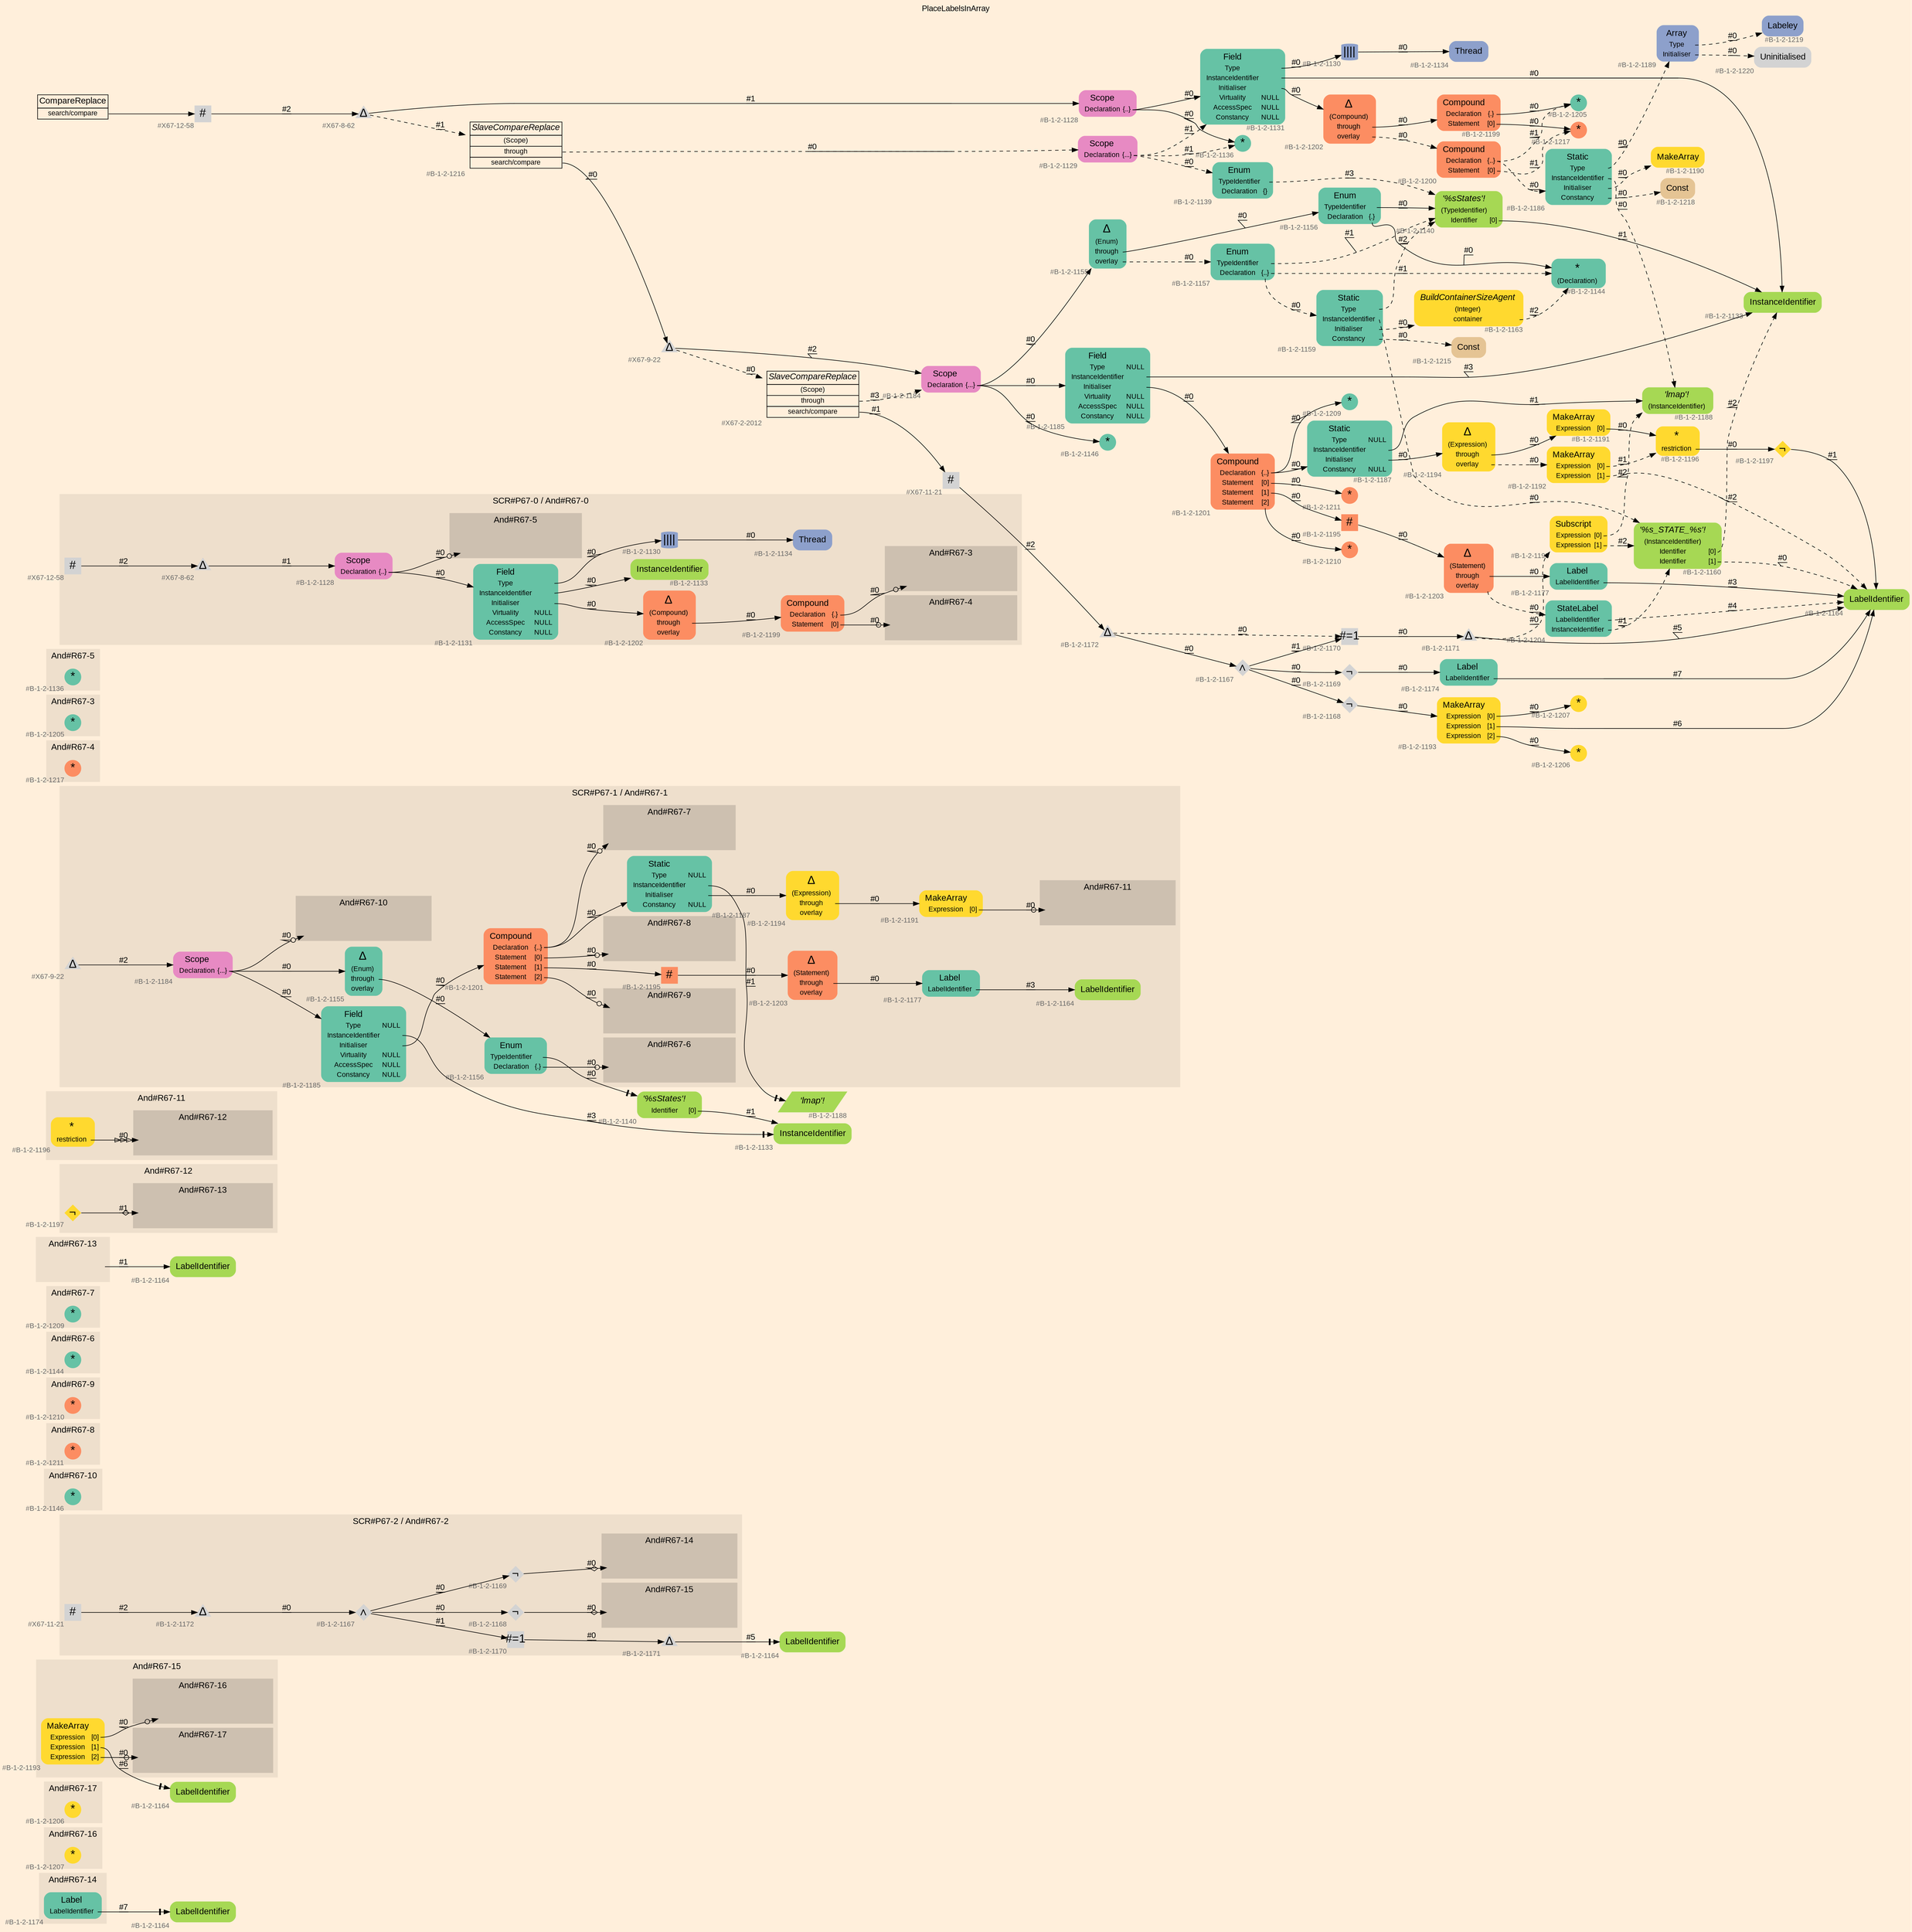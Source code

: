 digraph "PlaceLabelsInArray" {
label = "PlaceLabelsInArray"
labelloc = t
graph [
    rankdir = "LR"
    ranksep = 0.3
    bgcolor = antiquewhite1
    color = black
    fontcolor = black
    fontname = "Arial"
];
node [
    fontname = "Arial"
];
edge [
    fontname = "Arial"
];

// -------------------- figure And#R67-14 --------------------
// -------- region And#R67-14 ----------
subgraph "clusterAnd#R67-14" {
    label = "And#R67-14"
    style = "filled"
    color = antiquewhite2
    fontsize = "15"
    // -------- block And#R67-14/#B-1-2-1174 ----------
    "And#R67-14/#B-1-2-1174" [
        fillcolor = "/set28/1"
        xlabel = "#B-1-2-1174"
        fontsize = "12"
        fontcolor = grey40
        shape = "plaintext"
        label = <<TABLE BORDER="0" CELLBORDER="0" CELLSPACING="0">
         <TR><TD><FONT COLOR="black" POINT-SIZE="15">Label</FONT></TD></TR>
         <TR><TD><FONT COLOR="black" POINT-SIZE="12">LabelIdentifier</FONT></TD><TD PORT="port0"></TD></TR>
        </TABLE>>
        style = "rounded,filled"
    ];
    
}

// -------- block And#R67-14/#B-1-2-1164 ----------
"And#R67-14/#B-1-2-1164" [
    fillcolor = "/set28/5"
    xlabel = "#B-1-2-1164"
    fontsize = "12"
    fontcolor = grey40
    shape = "plaintext"
    label = <<TABLE BORDER="0" CELLBORDER="0" CELLSPACING="0">
     <TR><TD><FONT COLOR="black" POINT-SIZE="15">LabelIdentifier</FONT></TD></TR>
    </TABLE>>
    style = "rounded,filled"
];

"And#R67-14/#B-1-2-1174":port0 -> "And#R67-14/#B-1-2-1164" [
    arrowhead="normalnonetee"
    label = "#7"
    decorate = true
    color = black
    fontcolor = black
];


// -------------------- figure And#R67-16 --------------------
// -------- region And#R67-16 ----------
subgraph "clusterAnd#R67-16" {
    label = "And#R67-16"
    style = "filled"
    color = antiquewhite2
    fontsize = "15"
    // -------- block And#R67-16/#B-1-2-1207 ----------
    "And#R67-16/#B-1-2-1207" [
        fillcolor = "/set28/6"
        xlabel = "#B-1-2-1207"
        fontsize = "12"
        fontcolor = grey40
        shape = "circle"
        label = <<FONT COLOR="black" POINT-SIZE="20">*</FONT>>
        style = "filled"
        penwidth = 0.0
        fixedsize = true
        width = 0.4
        height = 0.4
    ];
    
}


// -------------------- figure And#R67-17 --------------------
// -------- region And#R67-17 ----------
subgraph "clusterAnd#R67-17" {
    label = "And#R67-17"
    style = "filled"
    color = antiquewhite2
    fontsize = "15"
    // -------- block And#R67-17/#B-1-2-1206 ----------
    "And#R67-17/#B-1-2-1206" [
        fillcolor = "/set28/6"
        xlabel = "#B-1-2-1206"
        fontsize = "12"
        fontcolor = grey40
        shape = "circle"
        label = <<FONT COLOR="black" POINT-SIZE="20">*</FONT>>
        style = "filled"
        penwidth = 0.0
        fixedsize = true
        width = 0.4
        height = 0.4
    ];
    
}


// -------------------- figure And#R67-15 --------------------
// -------- region And#R67-15 ----------
subgraph "clusterAnd#R67-15" {
    label = "And#R67-15"
    style = "filled"
    color = antiquewhite2
    fontsize = "15"
    // -------- block And#R67-15/#B-1-2-1193 ----------
    "And#R67-15/#B-1-2-1193" [
        fillcolor = "/set28/6"
        xlabel = "#B-1-2-1193"
        fontsize = "12"
        fontcolor = grey40
        shape = "plaintext"
        label = <<TABLE BORDER="0" CELLBORDER="0" CELLSPACING="0">
         <TR><TD><FONT COLOR="black" POINT-SIZE="15">MakeArray</FONT></TD></TR>
         <TR><TD><FONT COLOR="black" POINT-SIZE="12">Expression</FONT></TD><TD PORT="port0"><FONT COLOR="black" POINT-SIZE="12">[0]</FONT></TD></TR>
         <TR><TD><FONT COLOR="black" POINT-SIZE="12">Expression</FONT></TD><TD PORT="port1"><FONT COLOR="black" POINT-SIZE="12">[1]</FONT></TD></TR>
         <TR><TD><FONT COLOR="black" POINT-SIZE="12">Expression</FONT></TD><TD PORT="port2"><FONT COLOR="black" POINT-SIZE="12">[2]</FONT></TD></TR>
        </TABLE>>
        style = "rounded,filled"
    ];
    
    // -------- region And#R67-15/And#R67-16 ----------
    subgraph "clusterAnd#R67-15/And#R67-16" {
        label = "And#R67-16"
        style = "filled"
        color = antiquewhite3
        fontsize = "15"
        // -------- block And#R67-15/And#R67-16/#B-1-2-1207 ----------
        "And#R67-15/And#R67-16/#B-1-2-1207" [
            fillcolor = "/set28/6"
            xlabel = "#B-1-2-1207"
            fontsize = "12"
            fontcolor = grey40
            shape = "none"
            style = "invisible"
        ];
        
    }
    
    // -------- region And#R67-15/And#R67-17 ----------
    subgraph "clusterAnd#R67-15/And#R67-17" {
        label = "And#R67-17"
        style = "filled"
        color = antiquewhite3
        fontsize = "15"
        // -------- block And#R67-15/And#R67-17/#B-1-2-1206 ----------
        "And#R67-15/And#R67-17/#B-1-2-1206" [
            fillcolor = "/set28/6"
            xlabel = "#B-1-2-1206"
            fontsize = "12"
            fontcolor = grey40
            shape = "none"
            style = "invisible"
        ];
        
    }
    
}

// -------- block And#R67-15/#B-1-2-1164 ----------
"And#R67-15/#B-1-2-1164" [
    fillcolor = "/set28/5"
    xlabel = "#B-1-2-1164"
    fontsize = "12"
    fontcolor = grey40
    shape = "plaintext"
    label = <<TABLE BORDER="0" CELLBORDER="0" CELLSPACING="0">
     <TR><TD><FONT COLOR="black" POINT-SIZE="15">LabelIdentifier</FONT></TD></TR>
    </TABLE>>
    style = "rounded,filled"
];

"And#R67-15/#B-1-2-1193":port0 -> "And#R67-15/And#R67-16/#B-1-2-1207" [
    arrowhead="normalnoneodot"
    label = "#0"
    decorate = true
    color = black
    fontcolor = black
];

"And#R67-15/#B-1-2-1193":port1 -> "And#R67-15/#B-1-2-1164" [
    arrowhead="normalnonetee"
    label = "#6"
    decorate = true
    color = black
    fontcolor = black
];

"And#R67-15/#B-1-2-1193":port2 -> "And#R67-15/And#R67-17/#B-1-2-1206" [
    arrowhead="normalnoneodot"
    label = "#0"
    decorate = true
    color = black
    fontcolor = black
];


// -------------------- figure And#R67-2 --------------------
// -------- region And#R67-2 ----------
subgraph "clusterAnd#R67-2" {
    label = "SCR#P67-2 / And#R67-2"
    style = "filled"
    color = antiquewhite2
    fontsize = "15"
    // -------- block And#R67-2/#B-1-2-1167 ----------
    "And#R67-2/#B-1-2-1167" [
        xlabel = "#B-1-2-1167"
        fontsize = "12"
        fontcolor = grey40
        shape = "diamond"
        label = <<FONT COLOR="black" POINT-SIZE="20">∧</FONT>>
        style = "filled"
        penwidth = 0.0
        fixedsize = true
        width = 0.4
        height = 0.4
    ];
    
    // -------- block And#R67-2/#B-1-2-1172 ----------
    "And#R67-2/#B-1-2-1172" [
        xlabel = "#B-1-2-1172"
        fontsize = "12"
        fontcolor = grey40
        shape = "triangle"
        label = <<FONT COLOR="black" POINT-SIZE="20">Δ</FONT>>
        style = "filled"
        penwidth = 0.0
        fixedsize = true
        width = 0.4
        height = 0.4
    ];
    
    // -------- block And#R67-2/#B-1-2-1170 ----------
    "And#R67-2/#B-1-2-1170" [
        xlabel = "#B-1-2-1170"
        fontsize = "12"
        fontcolor = grey40
        shape = "square"
        label = <<FONT COLOR="black" POINT-SIZE="20">#=1</FONT>>
        style = "filled"
        penwidth = 0.0
        fixedsize = true
        width = 0.4
        height = 0.4
    ];
    
    // -------- block And#R67-2/#B-1-2-1171 ----------
    "And#R67-2/#B-1-2-1171" [
        xlabel = "#B-1-2-1171"
        fontsize = "12"
        fontcolor = grey40
        shape = "triangle"
        label = <<FONT COLOR="black" POINT-SIZE="20">Δ</FONT>>
        style = "filled"
        penwidth = 0.0
        fixedsize = true
        width = 0.4
        height = 0.4
    ];
    
    // -------- block And#R67-2/#B-1-2-1168 ----------
    "And#R67-2/#B-1-2-1168" [
        xlabel = "#B-1-2-1168"
        fontsize = "12"
        fontcolor = grey40
        shape = "diamond"
        label = <<FONT COLOR="black" POINT-SIZE="20">¬</FONT>>
        style = "filled"
        penwidth = 0.0
        fixedsize = true
        width = 0.4
        height = 0.4
    ];
    
    // -------- block And#R67-2/#B-1-2-1169 ----------
    "And#R67-2/#B-1-2-1169" [
        xlabel = "#B-1-2-1169"
        fontsize = "12"
        fontcolor = grey40
        shape = "diamond"
        label = <<FONT COLOR="black" POINT-SIZE="20">¬</FONT>>
        style = "filled"
        penwidth = 0.0
        fixedsize = true
        width = 0.4
        height = 0.4
    ];
    
    // -------- block And#R67-2/#X67-11-21 ----------
    "And#R67-2/#X67-11-21" [
        xlabel = "#X67-11-21"
        fontsize = "12"
        fontcolor = grey40
        shape = "square"
        label = <<FONT COLOR="black" POINT-SIZE="20">#</FONT>>
        style = "filled"
        penwidth = 0.0
        fixedsize = true
        width = 0.4
        height = 0.4
    ];
    
    // -------- region And#R67-2/And#R67-14 ----------
    subgraph "clusterAnd#R67-2/And#R67-14" {
        label = "And#R67-14"
        style = "filled"
        color = antiquewhite3
        fontsize = "15"
        // -------- block And#R67-2/And#R67-14/#B-1-2-1174 ----------
        "And#R67-2/And#R67-14/#B-1-2-1174" [
            fillcolor = "/set28/1"
            xlabel = "#B-1-2-1174"
            fontsize = "12"
            fontcolor = grey40
            shape = "none"
            style = "invisible"
        ];
        
    }
    
    // -------- region And#R67-2/And#R67-15 ----------
    subgraph "clusterAnd#R67-2/And#R67-15" {
        label = "And#R67-15"
        style = "filled"
        color = antiquewhite3
        fontsize = "15"
        // -------- block And#R67-2/And#R67-15/#B-1-2-1193 ----------
        "And#R67-2/And#R67-15/#B-1-2-1193" [
            fillcolor = "/set28/6"
            xlabel = "#B-1-2-1193"
            fontsize = "12"
            fontcolor = grey40
            shape = "none"
            style = "invisible"
        ];
        
    }
    
}

// -------- block And#R67-2/#B-1-2-1164 ----------
"And#R67-2/#B-1-2-1164" [
    fillcolor = "/set28/5"
    xlabel = "#B-1-2-1164"
    fontsize = "12"
    fontcolor = grey40
    shape = "plaintext"
    label = <<TABLE BORDER="0" CELLBORDER="0" CELLSPACING="0">
     <TR><TD><FONT COLOR="black" POINT-SIZE="15">LabelIdentifier</FONT></TD></TR>
    </TABLE>>
    style = "rounded,filled"
];

"And#R67-2/#B-1-2-1167" -> "And#R67-2/#B-1-2-1170" [
    label = "#1"
    decorate = true
    color = black
    fontcolor = black
];

"And#R67-2/#B-1-2-1167" -> "And#R67-2/#B-1-2-1168" [
    label = "#0"
    decorate = true
    color = black
    fontcolor = black
];

"And#R67-2/#B-1-2-1167" -> "And#R67-2/#B-1-2-1169" [
    label = "#0"
    decorate = true
    color = black
    fontcolor = black
];

"And#R67-2/#B-1-2-1172" -> "And#R67-2/#B-1-2-1167" [
    label = "#0"
    decorate = true
    color = black
    fontcolor = black
];

"And#R67-2/#B-1-2-1170" -> "And#R67-2/#B-1-2-1171" [
    label = "#0"
    decorate = true
    color = black
    fontcolor = black
];

"And#R67-2/#B-1-2-1171" -> "And#R67-2/#B-1-2-1164" [
    arrowhead="normalnonetee"
    label = "#5"
    decorate = true
    color = black
    fontcolor = black
];

"And#R67-2/#B-1-2-1168" -> "And#R67-2/And#R67-15/#B-1-2-1193" [
    arrowhead="normalnoneodiamond"
    label = "#0"
    decorate = true
    color = black
    fontcolor = black
];

"And#R67-2/#B-1-2-1169" -> "And#R67-2/And#R67-14/#B-1-2-1174" [
    arrowhead="normalnoneodiamond"
    label = "#0"
    decorate = true
    color = black
    fontcolor = black
];

"And#R67-2/#X67-11-21" -> "And#R67-2/#B-1-2-1172" [
    label = "#2"
    decorate = true
    color = black
    fontcolor = black
];


// -------------------- figure And#R67-10 --------------------
// -------- region And#R67-10 ----------
subgraph "clusterAnd#R67-10" {
    label = "And#R67-10"
    style = "filled"
    color = antiquewhite2
    fontsize = "15"
    // -------- block And#R67-10/#B-1-2-1146 ----------
    "And#R67-10/#B-1-2-1146" [
        fillcolor = "/set28/1"
        xlabel = "#B-1-2-1146"
        fontsize = "12"
        fontcolor = grey40
        shape = "circle"
        label = <<FONT COLOR="black" POINT-SIZE="20">*</FONT>>
        style = "filled"
        penwidth = 0.0
        fixedsize = true
        width = 0.4
        height = 0.4
    ];
    
}


// -------------------- figure And#R67-8 --------------------
// -------- region And#R67-8 ----------
subgraph "clusterAnd#R67-8" {
    label = "And#R67-8"
    style = "filled"
    color = antiquewhite2
    fontsize = "15"
    // -------- block And#R67-8/#B-1-2-1211 ----------
    "And#R67-8/#B-1-2-1211" [
        fillcolor = "/set28/2"
        xlabel = "#B-1-2-1211"
        fontsize = "12"
        fontcolor = grey40
        shape = "circle"
        label = <<FONT COLOR="black" POINT-SIZE="20">*</FONT>>
        style = "filled"
        penwidth = 0.0
        fixedsize = true
        width = 0.4
        height = 0.4
    ];
    
}


// -------------------- figure And#R67-9 --------------------
// -------- region And#R67-9 ----------
subgraph "clusterAnd#R67-9" {
    label = "And#R67-9"
    style = "filled"
    color = antiquewhite2
    fontsize = "15"
    // -------- block And#R67-9/#B-1-2-1210 ----------
    "And#R67-9/#B-1-2-1210" [
        fillcolor = "/set28/2"
        xlabel = "#B-1-2-1210"
        fontsize = "12"
        fontcolor = grey40
        shape = "circle"
        label = <<FONT COLOR="black" POINT-SIZE="20">*</FONT>>
        style = "filled"
        penwidth = 0.0
        fixedsize = true
        width = 0.4
        height = 0.4
    ];
    
}


// -------------------- figure And#R67-6 --------------------
// -------- region And#R67-6 ----------
subgraph "clusterAnd#R67-6" {
    label = "And#R67-6"
    style = "filled"
    color = antiquewhite2
    fontsize = "15"
    // -------- block And#R67-6/#B-1-2-1144 ----------
    "And#R67-6/#B-1-2-1144" [
        fillcolor = "/set28/1"
        xlabel = "#B-1-2-1144"
        fontsize = "12"
        fontcolor = grey40
        shape = "circle"
        label = <<FONT COLOR="black" POINT-SIZE="20">*</FONT>>
        style = "filled"
        penwidth = 0.0
        fixedsize = true
        width = 0.4
        height = 0.4
    ];
    
}


// -------------------- figure And#R67-7 --------------------
// -------- region And#R67-7 ----------
subgraph "clusterAnd#R67-7" {
    label = "And#R67-7"
    style = "filled"
    color = antiquewhite2
    fontsize = "15"
    // -------- block And#R67-7/#B-1-2-1209 ----------
    "And#R67-7/#B-1-2-1209" [
        fillcolor = "/set28/1"
        xlabel = "#B-1-2-1209"
        fontsize = "12"
        fontcolor = grey40
        shape = "circle"
        label = <<FONT COLOR="black" POINT-SIZE="20">*</FONT>>
        style = "filled"
        penwidth = 0.0
        fixedsize = true
        width = 0.4
        height = 0.4
    ];
    
}


// -------------------- figure And#R67-13 --------------------
// -------- region And#R67-13 ----------
subgraph "clusterAnd#R67-13" {
    label = "And#R67-13"
    style = "filled"
    color = antiquewhite2
    fontsize = "15"
    // -------- block And#R67-13/IRIP ----------
    "And#R67-13/IRIP" [
        fontsize = "12"
        fontcolor = grey40
        shape = "none"
        style = "invisible"
    ];
    
}

// -------- block And#R67-13/#B-1-2-1164 ----------
"And#R67-13/#B-1-2-1164" [
    fillcolor = "/set28/5"
    xlabel = "#B-1-2-1164"
    fontsize = "12"
    fontcolor = grey40
    shape = "plaintext"
    label = <<TABLE BORDER="0" CELLBORDER="0" CELLSPACING="0">
     <TR><TD><FONT COLOR="black" POINT-SIZE="15">LabelIdentifier</FONT></TD></TR>
    </TABLE>>
    style = "rounded,filled"
];

"And#R67-13/IRIP" -> "And#R67-13/#B-1-2-1164" [
    label = "#1"
    decorate = true
    color = black
    fontcolor = black
];


// -------------------- figure And#R67-12 --------------------
// -------- region And#R67-12 ----------
subgraph "clusterAnd#R67-12" {
    label = "And#R67-12"
    style = "filled"
    color = antiquewhite2
    fontsize = "15"
    // -------- block And#R67-12/#B-1-2-1197 ----------
    "And#R67-12/#B-1-2-1197" [
        fillcolor = "/set28/6"
        xlabel = "#B-1-2-1197"
        fontsize = "12"
        fontcolor = grey40
        shape = "diamond"
        label = <<FONT COLOR="black" POINT-SIZE="20">¬</FONT>>
        style = "filled"
        penwidth = 0.0
        fixedsize = true
        width = 0.4
        height = 0.4
    ];
    
    // -------- region And#R67-12/And#R67-13 ----------
    subgraph "clusterAnd#R67-12/And#R67-13" {
        label = "And#R67-13"
        style = "filled"
        color = antiquewhite3
        fontsize = "15"
        // -------- block And#R67-12/And#R67-13/#B-1-2-1164 ----------
        "And#R67-12/And#R67-13/#B-1-2-1164" [
            fillcolor = "/set28/5"
            xlabel = "#B-1-2-1164"
            fontsize = "12"
            fontcolor = grey40
            shape = "none"
            style = "invisible"
        ];
        
    }
    
}

"And#R67-12/#B-1-2-1197" -> "And#R67-12/And#R67-13/#B-1-2-1164" [
    arrowhead="normalnoneodiamond"
    label = "#1"
    decorate = true
    color = black
    fontcolor = black
];


// -------------------- figure And#R67-11 --------------------
// -------- region And#R67-11 ----------
subgraph "clusterAnd#R67-11" {
    label = "And#R67-11"
    style = "filled"
    color = antiquewhite2
    fontsize = "15"
    // -------- block And#R67-11/#B-1-2-1196 ----------
    "And#R67-11/#B-1-2-1196" [
        fillcolor = "/set28/6"
        xlabel = "#B-1-2-1196"
        fontsize = "12"
        fontcolor = grey40
        shape = "plaintext"
        label = <<TABLE BORDER="0" CELLBORDER="0" CELLSPACING="0">
         <TR><TD><FONT COLOR="black" POINT-SIZE="20">*</FONT></TD></TR>
         <TR><TD><FONT COLOR="black" POINT-SIZE="12">restriction</FONT></TD><TD PORT="port0"></TD></TR>
        </TABLE>>
        style = "rounded,filled"
    ];
    
    // -------- region And#R67-11/And#R67-12 ----------
    subgraph "clusterAnd#R67-11/And#R67-12" {
        label = "And#R67-12"
        style = "filled"
        color = antiquewhite3
        fontsize = "15"
        // -------- block And#R67-11/And#R67-12/#B-1-2-1197 ----------
        "And#R67-11/And#R67-12/#B-1-2-1197" [
            fillcolor = "/set28/6"
            xlabel = "#B-1-2-1197"
            fontsize = "12"
            fontcolor = grey40
            shape = "none"
            style = "invisible"
        ];
        
    }
    
}

"And#R67-11/#B-1-2-1196":port0 -> "And#R67-11/And#R67-12/#B-1-2-1197" [
    arrowhead="normalonormalonormalonormal"
    label = "#0"
    decorate = true
    color = black
    fontcolor = black
];


// -------------------- figure And#R67-1 --------------------
// -------- region And#R67-1 ----------
subgraph "clusterAnd#R67-1" {
    label = "SCR#P67-1 / And#R67-1"
    style = "filled"
    color = antiquewhite2
    fontsize = "15"
    // -------- block And#R67-1/#B-1-2-1194 ----------
    "And#R67-1/#B-1-2-1194" [
        fillcolor = "/set28/6"
        xlabel = "#B-1-2-1194"
        fontsize = "12"
        fontcolor = grey40
        shape = "plaintext"
        label = <<TABLE BORDER="0" CELLBORDER="0" CELLSPACING="0">
         <TR><TD><FONT COLOR="black" POINT-SIZE="20">Δ</FONT></TD></TR>
         <TR><TD><FONT COLOR="black" POINT-SIZE="12">(Expression)</FONT></TD><TD PORT="port0"></TD></TR>
         <TR><TD><FONT COLOR="black" POINT-SIZE="12">through</FONT></TD><TD PORT="port1"></TD></TR>
         <TR><TD><FONT COLOR="black" POINT-SIZE="12">overlay</FONT></TD><TD PORT="port2"></TD></TR>
        </TABLE>>
        style = "rounded,filled"
    ];
    
    // -------- block And#R67-1/#X67-9-22 ----------
    "And#R67-1/#X67-9-22" [
        xlabel = "#X67-9-22"
        fontsize = "12"
        fontcolor = grey40
        shape = "triangle"
        label = <<FONT COLOR="black" POINT-SIZE="20">Δ</FONT>>
        style = "filled"
        penwidth = 0.0
        fixedsize = true
        width = 0.4
        height = 0.4
    ];
    
    // -------- block And#R67-1/#B-1-2-1195 ----------
    "And#R67-1/#B-1-2-1195" [
        fillcolor = "/set28/2"
        xlabel = "#B-1-2-1195"
        fontsize = "12"
        fontcolor = grey40
        shape = "square"
        label = <<FONT COLOR="black" POINT-SIZE="20">#</FONT>>
        style = "filled"
        penwidth = 0.0
        fixedsize = true
        width = 0.4
        height = 0.4
    ];
    
    // -------- block And#R67-1/#B-1-2-1187 ----------
    "And#R67-1/#B-1-2-1187" [
        fillcolor = "/set28/1"
        xlabel = "#B-1-2-1187"
        fontsize = "12"
        fontcolor = grey40
        shape = "plaintext"
        label = <<TABLE BORDER="0" CELLBORDER="0" CELLSPACING="0">
         <TR><TD><FONT COLOR="black" POINT-SIZE="15">Static</FONT></TD></TR>
         <TR><TD><FONT COLOR="black" POINT-SIZE="12">Type</FONT></TD><TD PORT="port0"><FONT COLOR="black" POINT-SIZE="12">NULL</FONT></TD></TR>
         <TR><TD><FONT COLOR="black" POINT-SIZE="12">InstanceIdentifier</FONT></TD><TD PORT="port1"></TD></TR>
         <TR><TD><FONT COLOR="black" POINT-SIZE="12">Initialiser</FONT></TD><TD PORT="port2"></TD></TR>
         <TR><TD><FONT COLOR="black" POINT-SIZE="12">Constancy</FONT></TD><TD PORT="port3"><FONT COLOR="black" POINT-SIZE="12">NULL</FONT></TD></TR>
        </TABLE>>
        style = "rounded,filled"
    ];
    
    // -------- block And#R67-1/#B-1-2-1184 ----------
    "And#R67-1/#B-1-2-1184" [
        fillcolor = "/set28/4"
        xlabel = "#B-1-2-1184"
        fontsize = "12"
        fontcolor = grey40
        shape = "plaintext"
        label = <<TABLE BORDER="0" CELLBORDER="0" CELLSPACING="0">
         <TR><TD><FONT COLOR="black" POINT-SIZE="15">Scope</FONT></TD></TR>
         <TR><TD><FONT COLOR="black" POINT-SIZE="12">Declaration</FONT></TD><TD PORT="port0"><FONT COLOR="black" POINT-SIZE="12">{...}</FONT></TD></TR>
        </TABLE>>
        style = "rounded,filled"
    ];
    
    // -------- block And#R67-1/#B-1-2-1201 ----------
    "And#R67-1/#B-1-2-1201" [
        fillcolor = "/set28/2"
        xlabel = "#B-1-2-1201"
        fontsize = "12"
        fontcolor = grey40
        shape = "plaintext"
        label = <<TABLE BORDER="0" CELLBORDER="0" CELLSPACING="0">
         <TR><TD><FONT COLOR="black" POINT-SIZE="15">Compound</FONT></TD></TR>
         <TR><TD><FONT COLOR="black" POINT-SIZE="12">Declaration</FONT></TD><TD PORT="port0"><FONT COLOR="black" POINT-SIZE="12">{..}</FONT></TD></TR>
         <TR><TD><FONT COLOR="black" POINT-SIZE="12">Statement</FONT></TD><TD PORT="port1"><FONT COLOR="black" POINT-SIZE="12">[0]</FONT></TD></TR>
         <TR><TD><FONT COLOR="black" POINT-SIZE="12">Statement</FONT></TD><TD PORT="port2"><FONT COLOR="black" POINT-SIZE="12">[1]</FONT></TD></TR>
         <TR><TD><FONT COLOR="black" POINT-SIZE="12">Statement</FONT></TD><TD PORT="port3"><FONT COLOR="black" POINT-SIZE="12">[2]</FONT></TD></TR>
        </TABLE>>
        style = "rounded,filled"
    ];
    
    // -------- block And#R67-1/#B-1-2-1177 ----------
    "And#R67-1/#B-1-2-1177" [
        fillcolor = "/set28/1"
        xlabel = "#B-1-2-1177"
        fontsize = "12"
        fontcolor = grey40
        shape = "plaintext"
        label = <<TABLE BORDER="0" CELLBORDER="0" CELLSPACING="0">
         <TR><TD><FONT COLOR="black" POINT-SIZE="15">Label</FONT></TD></TR>
         <TR><TD><FONT COLOR="black" POINT-SIZE="12">LabelIdentifier</FONT></TD><TD PORT="port0"></TD></TR>
        </TABLE>>
        style = "rounded,filled"
    ];
    
    // -------- block And#R67-1/#B-1-2-1155 ----------
    "And#R67-1/#B-1-2-1155" [
        fillcolor = "/set28/1"
        xlabel = "#B-1-2-1155"
        fontsize = "12"
        fontcolor = grey40
        shape = "plaintext"
        label = <<TABLE BORDER="0" CELLBORDER="0" CELLSPACING="0">
         <TR><TD><FONT COLOR="black" POINT-SIZE="20">Δ</FONT></TD></TR>
         <TR><TD><FONT COLOR="black" POINT-SIZE="12">(Enum)</FONT></TD><TD PORT="port0"></TD></TR>
         <TR><TD><FONT COLOR="black" POINT-SIZE="12">through</FONT></TD><TD PORT="port1"></TD></TR>
         <TR><TD><FONT COLOR="black" POINT-SIZE="12">overlay</FONT></TD><TD PORT="port2"></TD></TR>
        </TABLE>>
        style = "rounded,filled"
    ];
    
    // -------- block And#R67-1/#B-1-2-1191 ----------
    "And#R67-1/#B-1-2-1191" [
        fillcolor = "/set28/6"
        xlabel = "#B-1-2-1191"
        fontsize = "12"
        fontcolor = grey40
        shape = "plaintext"
        label = <<TABLE BORDER="0" CELLBORDER="0" CELLSPACING="0">
         <TR><TD><FONT COLOR="black" POINT-SIZE="15">MakeArray</FONT></TD></TR>
         <TR><TD><FONT COLOR="black" POINT-SIZE="12">Expression</FONT></TD><TD PORT="port0"><FONT COLOR="black" POINT-SIZE="12">[0]</FONT></TD></TR>
        </TABLE>>
        style = "rounded,filled"
    ];
    
    // -------- block And#R67-1/#B-1-2-1203 ----------
    "And#R67-1/#B-1-2-1203" [
        fillcolor = "/set28/2"
        xlabel = "#B-1-2-1203"
        fontsize = "12"
        fontcolor = grey40
        shape = "plaintext"
        label = <<TABLE BORDER="0" CELLBORDER="0" CELLSPACING="0">
         <TR><TD><FONT COLOR="black" POINT-SIZE="20">Δ</FONT></TD></TR>
         <TR><TD><FONT COLOR="black" POINT-SIZE="12">(Statement)</FONT></TD><TD PORT="port0"></TD></TR>
         <TR><TD><FONT COLOR="black" POINT-SIZE="12">through</FONT></TD><TD PORT="port1"></TD></TR>
         <TR><TD><FONT COLOR="black" POINT-SIZE="12">overlay</FONT></TD><TD PORT="port2"></TD></TR>
        </TABLE>>
        style = "rounded,filled"
    ];
    
    // -------- block And#R67-1/#B-1-2-1156 ----------
    "And#R67-1/#B-1-2-1156" [
        fillcolor = "/set28/1"
        xlabel = "#B-1-2-1156"
        fontsize = "12"
        fontcolor = grey40
        shape = "plaintext"
        label = <<TABLE BORDER="0" CELLBORDER="0" CELLSPACING="0">
         <TR><TD><FONT COLOR="black" POINT-SIZE="15">Enum</FONT></TD></TR>
         <TR><TD><FONT COLOR="black" POINT-SIZE="12">TypeIdentifier</FONT></TD><TD PORT="port0"></TD></TR>
         <TR><TD><FONT COLOR="black" POINT-SIZE="12">Declaration</FONT></TD><TD PORT="port1"><FONT COLOR="black" POINT-SIZE="12">{.}</FONT></TD></TR>
        </TABLE>>
        style = "rounded,filled"
    ];
    
    // -------- block And#R67-1/#B-1-2-1164 ----------
    "And#R67-1/#B-1-2-1164" [
        fillcolor = "/set28/5"
        xlabel = "#B-1-2-1164"
        fontsize = "12"
        fontcolor = grey40
        shape = "plaintext"
        label = <<TABLE BORDER="0" CELLBORDER="0" CELLSPACING="0">
         <TR><TD><FONT COLOR="black" POINT-SIZE="15">LabelIdentifier</FONT></TD></TR>
        </TABLE>>
        style = "rounded,filled"
    ];
    
    // -------- block And#R67-1/#B-1-2-1185 ----------
    "And#R67-1/#B-1-2-1185" [
        fillcolor = "/set28/1"
        xlabel = "#B-1-2-1185"
        fontsize = "12"
        fontcolor = grey40
        shape = "plaintext"
        label = <<TABLE BORDER="0" CELLBORDER="0" CELLSPACING="0">
         <TR><TD><FONT COLOR="black" POINT-SIZE="15">Field</FONT></TD></TR>
         <TR><TD><FONT COLOR="black" POINT-SIZE="12">Type</FONT></TD><TD PORT="port0"><FONT COLOR="black" POINT-SIZE="12">NULL</FONT></TD></TR>
         <TR><TD><FONT COLOR="black" POINT-SIZE="12">InstanceIdentifier</FONT></TD><TD PORT="port1"></TD></TR>
         <TR><TD><FONT COLOR="black" POINT-SIZE="12">Initialiser</FONT></TD><TD PORT="port2"></TD></TR>
         <TR><TD><FONT COLOR="black" POINT-SIZE="12">Virtuality</FONT></TD><TD PORT="port3"><FONT COLOR="black" POINT-SIZE="12">NULL</FONT></TD></TR>
         <TR><TD><FONT COLOR="black" POINT-SIZE="12">AccessSpec</FONT></TD><TD PORT="port4"><FONT COLOR="black" POINT-SIZE="12">NULL</FONT></TD></TR>
         <TR><TD><FONT COLOR="black" POINT-SIZE="12">Constancy</FONT></TD><TD PORT="port5"><FONT COLOR="black" POINT-SIZE="12">NULL</FONT></TD></TR>
        </TABLE>>
        style = "rounded,filled"
    ];
    
    // -------- region And#R67-1/And#R67-6 ----------
    subgraph "clusterAnd#R67-1/And#R67-6" {
        label = "And#R67-6"
        style = "filled"
        color = antiquewhite3
        fontsize = "15"
        // -------- block And#R67-1/And#R67-6/#B-1-2-1144 ----------
        "And#R67-1/And#R67-6/#B-1-2-1144" [
            fillcolor = "/set28/1"
            xlabel = "#B-1-2-1144"
            fontsize = "12"
            fontcolor = grey40
            shape = "none"
            style = "invisible"
        ];
        
    }
    
    // -------- region And#R67-1/And#R67-7 ----------
    subgraph "clusterAnd#R67-1/And#R67-7" {
        label = "And#R67-7"
        style = "filled"
        color = antiquewhite3
        fontsize = "15"
        // -------- block And#R67-1/And#R67-7/#B-1-2-1209 ----------
        "And#R67-1/And#R67-7/#B-1-2-1209" [
            fillcolor = "/set28/1"
            xlabel = "#B-1-2-1209"
            fontsize = "12"
            fontcolor = grey40
            shape = "none"
            style = "invisible"
        ];
        
    }
    
    // -------- region And#R67-1/And#R67-8 ----------
    subgraph "clusterAnd#R67-1/And#R67-8" {
        label = "And#R67-8"
        style = "filled"
        color = antiquewhite3
        fontsize = "15"
        // -------- block And#R67-1/And#R67-8/#B-1-2-1211 ----------
        "And#R67-1/And#R67-8/#B-1-2-1211" [
            fillcolor = "/set28/2"
            xlabel = "#B-1-2-1211"
            fontsize = "12"
            fontcolor = grey40
            shape = "none"
            style = "invisible"
        ];
        
    }
    
    // -------- region And#R67-1/And#R67-9 ----------
    subgraph "clusterAnd#R67-1/And#R67-9" {
        label = "And#R67-9"
        style = "filled"
        color = antiquewhite3
        fontsize = "15"
        // -------- block And#R67-1/And#R67-9/#B-1-2-1210 ----------
        "And#R67-1/And#R67-9/#B-1-2-1210" [
            fillcolor = "/set28/2"
            xlabel = "#B-1-2-1210"
            fontsize = "12"
            fontcolor = grey40
            shape = "none"
            style = "invisible"
        ];
        
    }
    
    // -------- region And#R67-1/And#R67-10 ----------
    subgraph "clusterAnd#R67-1/And#R67-10" {
        label = "And#R67-10"
        style = "filled"
        color = antiquewhite3
        fontsize = "15"
        // -------- block And#R67-1/And#R67-10/#B-1-2-1146 ----------
        "And#R67-1/And#R67-10/#B-1-2-1146" [
            fillcolor = "/set28/1"
            xlabel = "#B-1-2-1146"
            fontsize = "12"
            fontcolor = grey40
            shape = "none"
            style = "invisible"
        ];
        
    }
    
    // -------- region And#R67-1/And#R67-11 ----------
    subgraph "clusterAnd#R67-1/And#R67-11" {
        label = "And#R67-11"
        style = "filled"
        color = antiquewhite3
        fontsize = "15"
        // -------- block And#R67-1/And#R67-11/#B-1-2-1196 ----------
        "And#R67-1/And#R67-11/#B-1-2-1196" [
            fillcolor = "/set28/6"
            xlabel = "#B-1-2-1196"
            fontsize = "12"
            fontcolor = grey40
            shape = "none"
            style = "invisible"
        ];
        
    }
    
}

// -------- block And#R67-1/#B-1-2-1133 ----------
"And#R67-1/#B-1-2-1133" [
    fillcolor = "/set28/5"
    xlabel = "#B-1-2-1133"
    fontsize = "12"
    fontcolor = grey40
    shape = "plaintext"
    label = <<TABLE BORDER="0" CELLBORDER="0" CELLSPACING="0">
     <TR><TD><FONT COLOR="black" POINT-SIZE="15">InstanceIdentifier</FONT></TD></TR>
    </TABLE>>
    style = "rounded,filled"
];

// -------- block And#R67-1/#B-1-2-1188 ----------
"And#R67-1/#B-1-2-1188" [
    fillcolor = "/set28/5"
    xlabel = "#B-1-2-1188"
    fontsize = "12"
    fontcolor = grey40
    shape = "parallelogram"
    label = <<FONT COLOR="black" POINT-SIZE="15"><I>'lmap'!</I></FONT>>
    style = "filled"
    penwidth = 0.0
];

// -------- block And#R67-1/#B-1-2-1140 ----------
"And#R67-1/#B-1-2-1140" [
    fillcolor = "/set28/5"
    xlabel = "#B-1-2-1140"
    fontsize = "12"
    fontcolor = grey40
    shape = "plaintext"
    label = <<TABLE BORDER="0" CELLBORDER="0" CELLSPACING="0">
     <TR><TD><FONT COLOR="black" POINT-SIZE="15"><I>'%sStates'!</I></FONT></TD></TR>
     <TR><TD><FONT COLOR="black" POINT-SIZE="12">Identifier</FONT></TD><TD PORT="port0"><FONT COLOR="black" POINT-SIZE="12">[0]</FONT></TD></TR>
    </TABLE>>
    style = "rounded,filled"
];

"And#R67-1/#B-1-2-1194":port1 -> "And#R67-1/#B-1-2-1191" [
    label = "#0"
    decorate = true
    color = black
    fontcolor = black
];

"And#R67-1/#X67-9-22" -> "And#R67-1/#B-1-2-1184" [
    label = "#2"
    decorate = true
    color = black
    fontcolor = black
];

"And#R67-1/#B-1-2-1195" -> "And#R67-1/#B-1-2-1203" [
    label = "#0"
    decorate = true
    color = black
    fontcolor = black
];

"And#R67-1/#B-1-2-1187":port1 -> "And#R67-1/#B-1-2-1188" [
    arrowhead="normalnonetee"
    label = "#1"
    decorate = true
    color = black
    fontcolor = black
];

"And#R67-1/#B-1-2-1187":port2 -> "And#R67-1/#B-1-2-1194" [
    label = "#0"
    decorate = true
    color = black
    fontcolor = black
];

"And#R67-1/#B-1-2-1184":port0 -> "And#R67-1/And#R67-10/#B-1-2-1146" [
    arrowhead="normalnoneodot"
    label = "#0"
    decorate = true
    color = black
    fontcolor = black
];

"And#R67-1/#B-1-2-1184":port0 -> "And#R67-1/#B-1-2-1155" [
    label = "#0"
    decorate = true
    color = black
    fontcolor = black
];

"And#R67-1/#B-1-2-1184":port0 -> "And#R67-1/#B-1-2-1185" [
    label = "#0"
    decorate = true
    color = black
    fontcolor = black
];

"And#R67-1/#B-1-2-1201":port0 -> "And#R67-1/And#R67-7/#B-1-2-1209" [
    arrowhead="normalnoneodot"
    label = "#0"
    decorate = true
    color = black
    fontcolor = black
];

"And#R67-1/#B-1-2-1201":port0 -> "And#R67-1/#B-1-2-1187" [
    label = "#0"
    decorate = true
    color = black
    fontcolor = black
];

"And#R67-1/#B-1-2-1201":port1 -> "And#R67-1/And#R67-8/#B-1-2-1211" [
    arrowhead="normalnoneodot"
    label = "#0"
    decorate = true
    color = black
    fontcolor = black
];

"And#R67-1/#B-1-2-1201":port2 -> "And#R67-1/#B-1-2-1195" [
    label = "#0"
    decorate = true
    color = black
    fontcolor = black
];

"And#R67-1/#B-1-2-1201":port3 -> "And#R67-1/And#R67-9/#B-1-2-1210" [
    arrowhead="normalnoneodot"
    label = "#0"
    decorate = true
    color = black
    fontcolor = black
];

"And#R67-1/#B-1-2-1177":port0 -> "And#R67-1/#B-1-2-1164" [
    label = "#3"
    decorate = true
    color = black
    fontcolor = black
];

"And#R67-1/#B-1-2-1155":port1 -> "And#R67-1/#B-1-2-1156" [
    label = "#0"
    decorate = true
    color = black
    fontcolor = black
];

"And#R67-1/#B-1-2-1191":port0 -> "And#R67-1/And#R67-11/#B-1-2-1196" [
    arrowhead="normalnoneodot"
    label = "#0"
    decorate = true
    color = black
    fontcolor = black
];

"And#R67-1/#B-1-2-1203":port1 -> "And#R67-1/#B-1-2-1177" [
    label = "#0"
    decorate = true
    color = black
    fontcolor = black
];

"And#R67-1/#B-1-2-1156":port0 -> "And#R67-1/#B-1-2-1140" [
    arrowhead="normalnonetee"
    label = "#0"
    decorate = true
    color = black
    fontcolor = black
];

"And#R67-1/#B-1-2-1156":port1 -> "And#R67-1/And#R67-6/#B-1-2-1144" [
    arrowhead="normalnoneodot"
    label = "#0"
    decorate = true
    color = black
    fontcolor = black
];

"And#R67-1/#B-1-2-1185":port1 -> "And#R67-1/#B-1-2-1133" [
    arrowhead="normalnonetee"
    label = "#3"
    decorate = true
    color = black
    fontcolor = black
];

"And#R67-1/#B-1-2-1185":port2 -> "And#R67-1/#B-1-2-1201" [
    label = "#0"
    decorate = true
    color = black
    fontcolor = black
];

"And#R67-1/#B-1-2-1140":port0 -> "And#R67-1/#B-1-2-1133" [
    label = "#1"
    decorate = true
    color = black
    fontcolor = black
];


// -------------------- figure And#R67-4 --------------------
// -------- region And#R67-4 ----------
subgraph "clusterAnd#R67-4" {
    label = "And#R67-4"
    style = "filled"
    color = antiquewhite2
    fontsize = "15"
    // -------- block And#R67-4/#B-1-2-1217 ----------
    "And#R67-4/#B-1-2-1217" [
        fillcolor = "/set28/2"
        xlabel = "#B-1-2-1217"
        fontsize = "12"
        fontcolor = grey40
        shape = "circle"
        label = <<FONT COLOR="black" POINT-SIZE="20">*</FONT>>
        style = "filled"
        penwidth = 0.0
        fixedsize = true
        width = 0.4
        height = 0.4
    ];
    
}


// -------------------- figure And#R67-3 --------------------
// -------- region And#R67-3 ----------
subgraph "clusterAnd#R67-3" {
    label = "And#R67-3"
    style = "filled"
    color = antiquewhite2
    fontsize = "15"
    // -------- block And#R67-3/#B-1-2-1205 ----------
    "And#R67-3/#B-1-2-1205" [
        fillcolor = "/set28/1"
        xlabel = "#B-1-2-1205"
        fontsize = "12"
        fontcolor = grey40
        shape = "circle"
        label = <<FONT COLOR="black" POINT-SIZE="20">*</FONT>>
        style = "filled"
        penwidth = 0.0
        fixedsize = true
        width = 0.4
        height = 0.4
    ];
    
}


// -------------------- figure And#R67-5 --------------------
// -------- region And#R67-5 ----------
subgraph "clusterAnd#R67-5" {
    label = "And#R67-5"
    style = "filled"
    color = antiquewhite2
    fontsize = "15"
    // -------- block And#R67-5/#B-1-2-1136 ----------
    "And#R67-5/#B-1-2-1136" [
        fillcolor = "/set28/1"
        xlabel = "#B-1-2-1136"
        fontsize = "12"
        fontcolor = grey40
        shape = "circle"
        label = <<FONT COLOR="black" POINT-SIZE="20">*</FONT>>
        style = "filled"
        penwidth = 0.0
        fixedsize = true
        width = 0.4
        height = 0.4
    ];
    
}


// -------------------- figure And#R67-0 --------------------
// -------- region And#R67-0 ----------
subgraph "clusterAnd#R67-0" {
    label = "SCR#P67-0 / And#R67-0"
    style = "filled"
    color = antiquewhite2
    fontsize = "15"
    // -------- block And#R67-0/#B-1-2-1131 ----------
    "And#R67-0/#B-1-2-1131" [
        fillcolor = "/set28/1"
        xlabel = "#B-1-2-1131"
        fontsize = "12"
        fontcolor = grey40
        shape = "plaintext"
        label = <<TABLE BORDER="0" CELLBORDER="0" CELLSPACING="0">
         <TR><TD><FONT COLOR="black" POINT-SIZE="15">Field</FONT></TD></TR>
         <TR><TD><FONT COLOR="black" POINT-SIZE="12">Type</FONT></TD><TD PORT="port0"></TD></TR>
         <TR><TD><FONT COLOR="black" POINT-SIZE="12">InstanceIdentifier</FONT></TD><TD PORT="port1"></TD></TR>
         <TR><TD><FONT COLOR="black" POINT-SIZE="12">Initialiser</FONT></TD><TD PORT="port2"></TD></TR>
         <TR><TD><FONT COLOR="black" POINT-SIZE="12">Virtuality</FONT></TD><TD PORT="port3"><FONT COLOR="black" POINT-SIZE="12">NULL</FONT></TD></TR>
         <TR><TD><FONT COLOR="black" POINT-SIZE="12">AccessSpec</FONT></TD><TD PORT="port4"><FONT COLOR="black" POINT-SIZE="12">NULL</FONT></TD></TR>
         <TR><TD><FONT COLOR="black" POINT-SIZE="12">Constancy</FONT></TD><TD PORT="port5"><FONT COLOR="black" POINT-SIZE="12">NULL</FONT></TD></TR>
        </TABLE>>
        style = "rounded,filled"
    ];
    
    // -------- block And#R67-0/#B-1-2-1128 ----------
    "And#R67-0/#B-1-2-1128" [
        fillcolor = "/set28/4"
        xlabel = "#B-1-2-1128"
        fontsize = "12"
        fontcolor = grey40
        shape = "plaintext"
        label = <<TABLE BORDER="0" CELLBORDER="0" CELLSPACING="0">
         <TR><TD><FONT COLOR="black" POINT-SIZE="15">Scope</FONT></TD></TR>
         <TR><TD><FONT COLOR="black" POINT-SIZE="12">Declaration</FONT></TD><TD PORT="port0"><FONT COLOR="black" POINT-SIZE="12">{..}</FONT></TD></TR>
        </TABLE>>
        style = "rounded,filled"
    ];
    
    // -------- block And#R67-0/#X67-12-58 ----------
    "And#R67-0/#X67-12-58" [
        xlabel = "#X67-12-58"
        fontsize = "12"
        fontcolor = grey40
        shape = "square"
        label = <<FONT COLOR="black" POINT-SIZE="20">#</FONT>>
        style = "filled"
        penwidth = 0.0
        fixedsize = true
        width = 0.4
        height = 0.4
    ];
    
    // -------- block And#R67-0/#B-1-2-1130 ----------
    "And#R67-0/#B-1-2-1130" [
        fillcolor = "/set28/3"
        xlabel = "#B-1-2-1130"
        fontsize = "12"
        fontcolor = grey40
        shape = "cylinder"
        label = <<FONT COLOR="black" POINT-SIZE="20">||||</FONT>>
        style = "filled"
        penwidth = 0.0
        fixedsize = true
        width = 0.4
        height = 0.4
    ];
    
    // -------- block And#R67-0/#B-1-2-1202 ----------
    "And#R67-0/#B-1-2-1202" [
        fillcolor = "/set28/2"
        xlabel = "#B-1-2-1202"
        fontsize = "12"
        fontcolor = grey40
        shape = "plaintext"
        label = <<TABLE BORDER="0" CELLBORDER="0" CELLSPACING="0">
         <TR><TD><FONT COLOR="black" POINT-SIZE="20">Δ</FONT></TD></TR>
         <TR><TD><FONT COLOR="black" POINT-SIZE="12">(Compound)</FONT></TD><TD PORT="port0"></TD></TR>
         <TR><TD><FONT COLOR="black" POINT-SIZE="12">through</FONT></TD><TD PORT="port1"></TD></TR>
         <TR><TD><FONT COLOR="black" POINT-SIZE="12">overlay</FONT></TD><TD PORT="port2"></TD></TR>
        </TABLE>>
        style = "rounded,filled"
    ];
    
    // -------- block And#R67-0/#B-1-2-1133 ----------
    "And#R67-0/#B-1-2-1133" [
        fillcolor = "/set28/5"
        xlabel = "#B-1-2-1133"
        fontsize = "12"
        fontcolor = grey40
        shape = "plaintext"
        label = <<TABLE BORDER="0" CELLBORDER="0" CELLSPACING="0">
         <TR><TD><FONT COLOR="black" POINT-SIZE="15">InstanceIdentifier</FONT></TD></TR>
        </TABLE>>
        style = "rounded,filled"
    ];
    
    // -------- block And#R67-0/#X67-8-62 ----------
    "And#R67-0/#X67-8-62" [
        xlabel = "#X67-8-62"
        fontsize = "12"
        fontcolor = grey40
        shape = "triangle"
        label = <<FONT COLOR="black" POINT-SIZE="20">Δ</FONT>>
        style = "filled"
        penwidth = 0.0
        fixedsize = true
        width = 0.4
        height = 0.4
    ];
    
    // -------- block And#R67-0/#B-1-2-1199 ----------
    "And#R67-0/#B-1-2-1199" [
        fillcolor = "/set28/2"
        xlabel = "#B-1-2-1199"
        fontsize = "12"
        fontcolor = grey40
        shape = "plaintext"
        label = <<TABLE BORDER="0" CELLBORDER="0" CELLSPACING="0">
         <TR><TD><FONT COLOR="black" POINT-SIZE="15">Compound</FONT></TD></TR>
         <TR><TD><FONT COLOR="black" POINT-SIZE="12">Declaration</FONT></TD><TD PORT="port0"><FONT COLOR="black" POINT-SIZE="12">{.}</FONT></TD></TR>
         <TR><TD><FONT COLOR="black" POINT-SIZE="12">Statement</FONT></TD><TD PORT="port1"><FONT COLOR="black" POINT-SIZE="12">[0]</FONT></TD></TR>
        </TABLE>>
        style = "rounded,filled"
    ];
    
    // -------- block And#R67-0/#B-1-2-1134 ----------
    "And#R67-0/#B-1-2-1134" [
        fillcolor = "/set28/3"
        xlabel = "#B-1-2-1134"
        fontsize = "12"
        fontcolor = grey40
        shape = "plaintext"
        label = <<TABLE BORDER="0" CELLBORDER="0" CELLSPACING="0">
         <TR><TD><FONT COLOR="black" POINT-SIZE="15">Thread</FONT></TD></TR>
        </TABLE>>
        style = "rounded,filled"
    ];
    
    // -------- region And#R67-0/And#R67-3 ----------
    subgraph "clusterAnd#R67-0/And#R67-3" {
        label = "And#R67-3"
        style = "filled"
        color = antiquewhite3
        fontsize = "15"
        // -------- block And#R67-0/And#R67-3/#B-1-2-1205 ----------
        "And#R67-0/And#R67-3/#B-1-2-1205" [
            fillcolor = "/set28/1"
            xlabel = "#B-1-2-1205"
            fontsize = "12"
            fontcolor = grey40
            shape = "none"
            style = "invisible"
        ];
        
    }
    
    // -------- region And#R67-0/And#R67-4 ----------
    subgraph "clusterAnd#R67-0/And#R67-4" {
        label = "And#R67-4"
        style = "filled"
        color = antiquewhite3
        fontsize = "15"
        // -------- block And#R67-0/And#R67-4/#B-1-2-1217 ----------
        "And#R67-0/And#R67-4/#B-1-2-1217" [
            fillcolor = "/set28/2"
            xlabel = "#B-1-2-1217"
            fontsize = "12"
            fontcolor = grey40
            shape = "none"
            style = "invisible"
        ];
        
    }
    
    // -------- region And#R67-0/And#R67-5 ----------
    subgraph "clusterAnd#R67-0/And#R67-5" {
        label = "And#R67-5"
        style = "filled"
        color = antiquewhite3
        fontsize = "15"
        // -------- block And#R67-0/And#R67-5/#B-1-2-1136 ----------
        "And#R67-0/And#R67-5/#B-1-2-1136" [
            fillcolor = "/set28/1"
            xlabel = "#B-1-2-1136"
            fontsize = "12"
            fontcolor = grey40
            shape = "none"
            style = "invisible"
        ];
        
    }
    
}

"And#R67-0/#B-1-2-1131":port0 -> "And#R67-0/#B-1-2-1130" [
    label = "#0"
    decorate = true
    color = black
    fontcolor = black
];

"And#R67-0/#B-1-2-1131":port1 -> "And#R67-0/#B-1-2-1133" [
    label = "#0"
    decorate = true
    color = black
    fontcolor = black
];

"And#R67-0/#B-1-2-1131":port2 -> "And#R67-0/#B-1-2-1202" [
    label = "#0"
    decorate = true
    color = black
    fontcolor = black
];

"And#R67-0/#B-1-2-1128":port0 -> "And#R67-0/And#R67-5/#B-1-2-1136" [
    arrowhead="normalnoneodot"
    label = "#0"
    decorate = true
    color = black
    fontcolor = black
];

"And#R67-0/#B-1-2-1128":port0 -> "And#R67-0/#B-1-2-1131" [
    label = "#0"
    decorate = true
    color = black
    fontcolor = black
];

"And#R67-0/#X67-12-58" -> "And#R67-0/#X67-8-62" [
    label = "#2"
    decorate = true
    color = black
    fontcolor = black
];

"And#R67-0/#B-1-2-1130" -> "And#R67-0/#B-1-2-1134" [
    label = "#0"
    decorate = true
    color = black
    fontcolor = black
];

"And#R67-0/#B-1-2-1202":port1 -> "And#R67-0/#B-1-2-1199" [
    label = "#0"
    decorate = true
    color = black
    fontcolor = black
];

"And#R67-0/#X67-8-62" -> "And#R67-0/#B-1-2-1128" [
    label = "#1"
    decorate = true
    color = black
    fontcolor = black
];

"And#R67-0/#B-1-2-1199":port0 -> "And#R67-0/And#R67-3/#B-1-2-1205" [
    arrowhead="normalnoneodot"
    label = "#0"
    decorate = true
    color = black
    fontcolor = black
];

"And#R67-0/#B-1-2-1199":port1 -> "And#R67-0/And#R67-4/#B-1-2-1217" [
    arrowhead="normalnoneodot"
    label = "#0"
    decorate = true
    color = black
    fontcolor = black
];


// -------------------- transformation figure --------------------
// -------- block CR#X67-10-67 ----------
"CR#X67-10-67" [
    fillcolor = antiquewhite1
    fontsize = "12"
    fontcolor = grey40
    shape = "plaintext"
    label = <<TABLE BORDER="0" CELLBORDER="1" CELLSPACING="0">
     <TR><TD><FONT COLOR="black" POINT-SIZE="15">CompareReplace</FONT></TD></TR>
     <TR><TD PORT="port0"><FONT COLOR="black" POINT-SIZE="12">search/compare</FONT></TD></TR>
    </TABLE>>
    style = "filled"
    color = black
];

// -------- block #X67-12-58 ----------
"#X67-12-58" [
    xlabel = "#X67-12-58"
    fontsize = "12"
    fontcolor = grey40
    shape = "square"
    label = <<FONT COLOR="black" POINT-SIZE="20">#</FONT>>
    style = "filled"
    penwidth = 0.0
    fixedsize = true
    width = 0.4
    height = 0.4
];

// -------- block #X67-8-62 ----------
"#X67-8-62" [
    xlabel = "#X67-8-62"
    fontsize = "12"
    fontcolor = grey40
    shape = "triangle"
    label = <<FONT COLOR="black" POINT-SIZE="20">Δ</FONT>>
    style = "filled"
    penwidth = 0.0
    fixedsize = true
    width = 0.4
    height = 0.4
];

// -------- block #B-1-2-1128 ----------
"#B-1-2-1128" [
    fillcolor = "/set28/4"
    xlabel = "#B-1-2-1128"
    fontsize = "12"
    fontcolor = grey40
    shape = "plaintext"
    label = <<TABLE BORDER="0" CELLBORDER="0" CELLSPACING="0">
     <TR><TD><FONT COLOR="black" POINT-SIZE="15">Scope</FONT></TD></TR>
     <TR><TD><FONT COLOR="black" POINT-SIZE="12">Declaration</FONT></TD><TD PORT="port0"><FONT COLOR="black" POINT-SIZE="12">{..}</FONT></TD></TR>
    </TABLE>>
    style = "rounded,filled"
];

// -------- block #B-1-2-1136 ----------
"#B-1-2-1136" [
    fillcolor = "/set28/1"
    xlabel = "#B-1-2-1136"
    fontsize = "12"
    fontcolor = grey40
    shape = "circle"
    label = <<FONT COLOR="black" POINT-SIZE="20">*</FONT>>
    style = "filled"
    penwidth = 0.0
    fixedsize = true
    width = 0.4
    height = 0.4
];

// -------- block #B-1-2-1131 ----------
"#B-1-2-1131" [
    fillcolor = "/set28/1"
    xlabel = "#B-1-2-1131"
    fontsize = "12"
    fontcolor = grey40
    shape = "plaintext"
    label = <<TABLE BORDER="0" CELLBORDER="0" CELLSPACING="0">
     <TR><TD><FONT COLOR="black" POINT-SIZE="15">Field</FONT></TD></TR>
     <TR><TD><FONT COLOR="black" POINT-SIZE="12">Type</FONT></TD><TD PORT="port0"></TD></TR>
     <TR><TD><FONT COLOR="black" POINT-SIZE="12">InstanceIdentifier</FONT></TD><TD PORT="port1"></TD></TR>
     <TR><TD><FONT COLOR="black" POINT-SIZE="12">Initialiser</FONT></TD><TD PORT="port2"></TD></TR>
     <TR><TD><FONT COLOR="black" POINT-SIZE="12">Virtuality</FONT></TD><TD PORT="port3"><FONT COLOR="black" POINT-SIZE="12">NULL</FONT></TD></TR>
     <TR><TD><FONT COLOR="black" POINT-SIZE="12">AccessSpec</FONT></TD><TD PORT="port4"><FONT COLOR="black" POINT-SIZE="12">NULL</FONT></TD></TR>
     <TR><TD><FONT COLOR="black" POINT-SIZE="12">Constancy</FONT></TD><TD PORT="port5"><FONT COLOR="black" POINT-SIZE="12">NULL</FONT></TD></TR>
    </TABLE>>
    style = "rounded,filled"
];

// -------- block #B-1-2-1130 ----------
"#B-1-2-1130" [
    fillcolor = "/set28/3"
    xlabel = "#B-1-2-1130"
    fontsize = "12"
    fontcolor = grey40
    shape = "cylinder"
    label = <<FONT COLOR="black" POINT-SIZE="20">||||</FONT>>
    style = "filled"
    penwidth = 0.0
    fixedsize = true
    width = 0.4
    height = 0.4
];

// -------- block #B-1-2-1134 ----------
"#B-1-2-1134" [
    fillcolor = "/set28/3"
    xlabel = "#B-1-2-1134"
    fontsize = "12"
    fontcolor = grey40
    shape = "plaintext"
    label = <<TABLE BORDER="0" CELLBORDER="0" CELLSPACING="0">
     <TR><TD><FONT COLOR="black" POINT-SIZE="15">Thread</FONT></TD></TR>
    </TABLE>>
    style = "rounded,filled"
];

// -------- block #B-1-2-1133 ----------
"#B-1-2-1133" [
    fillcolor = "/set28/5"
    xlabel = "#B-1-2-1133"
    fontsize = "12"
    fontcolor = grey40
    shape = "plaintext"
    label = <<TABLE BORDER="0" CELLBORDER="0" CELLSPACING="0">
     <TR><TD><FONT COLOR="black" POINT-SIZE="15">InstanceIdentifier</FONT></TD></TR>
    </TABLE>>
    style = "rounded,filled"
];

// -------- block #B-1-2-1202 ----------
"#B-1-2-1202" [
    fillcolor = "/set28/2"
    xlabel = "#B-1-2-1202"
    fontsize = "12"
    fontcolor = grey40
    shape = "plaintext"
    label = <<TABLE BORDER="0" CELLBORDER="0" CELLSPACING="0">
     <TR><TD><FONT COLOR="black" POINT-SIZE="20">Δ</FONT></TD></TR>
     <TR><TD><FONT COLOR="black" POINT-SIZE="12">(Compound)</FONT></TD><TD PORT="port0"></TD></TR>
     <TR><TD><FONT COLOR="black" POINT-SIZE="12">through</FONT></TD><TD PORT="port1"></TD></TR>
     <TR><TD><FONT COLOR="black" POINT-SIZE="12">overlay</FONT></TD><TD PORT="port2"></TD></TR>
    </TABLE>>
    style = "rounded,filled"
];

// -------- block #B-1-2-1199 ----------
"#B-1-2-1199" [
    fillcolor = "/set28/2"
    xlabel = "#B-1-2-1199"
    fontsize = "12"
    fontcolor = grey40
    shape = "plaintext"
    label = <<TABLE BORDER="0" CELLBORDER="0" CELLSPACING="0">
     <TR><TD><FONT COLOR="black" POINT-SIZE="15">Compound</FONT></TD></TR>
     <TR><TD><FONT COLOR="black" POINT-SIZE="12">Declaration</FONT></TD><TD PORT="port0"><FONT COLOR="black" POINT-SIZE="12">{.}</FONT></TD></TR>
     <TR><TD><FONT COLOR="black" POINT-SIZE="12">Statement</FONT></TD><TD PORT="port1"><FONT COLOR="black" POINT-SIZE="12">[0]</FONT></TD></TR>
    </TABLE>>
    style = "rounded,filled"
];

// -------- block #B-1-2-1205 ----------
"#B-1-2-1205" [
    fillcolor = "/set28/1"
    xlabel = "#B-1-2-1205"
    fontsize = "12"
    fontcolor = grey40
    shape = "circle"
    label = <<FONT COLOR="black" POINT-SIZE="20">*</FONT>>
    style = "filled"
    penwidth = 0.0
    fixedsize = true
    width = 0.4
    height = 0.4
];

// -------- block #B-1-2-1217 ----------
"#B-1-2-1217" [
    fillcolor = "/set28/2"
    xlabel = "#B-1-2-1217"
    fontsize = "12"
    fontcolor = grey40
    shape = "circle"
    label = <<FONT COLOR="black" POINT-SIZE="20">*</FONT>>
    style = "filled"
    penwidth = 0.0
    fixedsize = true
    width = 0.4
    height = 0.4
];

// -------- block #B-1-2-1200 ----------
"#B-1-2-1200" [
    fillcolor = "/set28/2"
    xlabel = "#B-1-2-1200"
    fontsize = "12"
    fontcolor = grey40
    shape = "plaintext"
    label = <<TABLE BORDER="0" CELLBORDER="0" CELLSPACING="0">
     <TR><TD><FONT COLOR="black" POINT-SIZE="15">Compound</FONT></TD></TR>
     <TR><TD><FONT COLOR="black" POINT-SIZE="12">Declaration</FONT></TD><TD PORT="port0"><FONT COLOR="black" POINT-SIZE="12">{..}</FONT></TD></TR>
     <TR><TD><FONT COLOR="black" POINT-SIZE="12">Statement</FONT></TD><TD PORT="port1"><FONT COLOR="black" POINT-SIZE="12">[0]</FONT></TD></TR>
    </TABLE>>
    style = "rounded,filled"
];

// -------- block #B-1-2-1186 ----------
"#B-1-2-1186" [
    fillcolor = "/set28/1"
    xlabel = "#B-1-2-1186"
    fontsize = "12"
    fontcolor = grey40
    shape = "plaintext"
    label = <<TABLE BORDER="0" CELLBORDER="0" CELLSPACING="0">
     <TR><TD><FONT COLOR="black" POINT-SIZE="15">Static</FONT></TD></TR>
     <TR><TD><FONT COLOR="black" POINT-SIZE="12">Type</FONT></TD><TD PORT="port0"></TD></TR>
     <TR><TD><FONT COLOR="black" POINT-SIZE="12">InstanceIdentifier</FONT></TD><TD PORT="port1"></TD></TR>
     <TR><TD><FONT COLOR="black" POINT-SIZE="12">Initialiser</FONT></TD><TD PORT="port2"></TD></TR>
     <TR><TD><FONT COLOR="black" POINT-SIZE="12">Constancy</FONT></TD><TD PORT="port3"></TD></TR>
    </TABLE>>
    style = "rounded,filled"
];

// -------- block #B-1-2-1189 ----------
"#B-1-2-1189" [
    fillcolor = "/set28/3"
    xlabel = "#B-1-2-1189"
    fontsize = "12"
    fontcolor = grey40
    shape = "plaintext"
    label = <<TABLE BORDER="0" CELLBORDER="0" CELLSPACING="0">
     <TR><TD><FONT COLOR="black" POINT-SIZE="15">Array</FONT></TD></TR>
     <TR><TD><FONT COLOR="black" POINT-SIZE="12">Type</FONT></TD><TD PORT="port0"></TD></TR>
     <TR><TD><FONT COLOR="black" POINT-SIZE="12">Initialiser</FONT></TD><TD PORT="port1"></TD></TR>
    </TABLE>>
    style = "rounded,filled"
];

// -------- block #B-1-2-1219 ----------
"#B-1-2-1219" [
    fillcolor = "/set28/3"
    xlabel = "#B-1-2-1219"
    fontsize = "12"
    fontcolor = grey40
    shape = "plaintext"
    label = <<TABLE BORDER="0" CELLBORDER="0" CELLSPACING="0">
     <TR><TD><FONT COLOR="black" POINT-SIZE="15">Labeley</FONT></TD></TR>
    </TABLE>>
    style = "rounded,filled"
];

// -------- block #B-1-2-1220 ----------
"#B-1-2-1220" [
    xlabel = "#B-1-2-1220"
    fontsize = "12"
    fontcolor = grey40
    shape = "plaintext"
    label = <<TABLE BORDER="0" CELLBORDER="0" CELLSPACING="0">
     <TR><TD><FONT COLOR="black" POINT-SIZE="15">Uninitialised</FONT></TD></TR>
    </TABLE>>
    style = "rounded,filled"
];

// -------- block #B-1-2-1188 ----------
"#B-1-2-1188" [
    fillcolor = "/set28/5"
    xlabel = "#B-1-2-1188"
    fontsize = "12"
    fontcolor = grey40
    shape = "plaintext"
    label = <<TABLE BORDER="0" CELLBORDER="0" CELLSPACING="0">
     <TR><TD><FONT COLOR="black" POINT-SIZE="15"><I>'lmap'!</I></FONT></TD></TR>
     <TR><TD><FONT COLOR="black" POINT-SIZE="12">(InstanceIdentifier)</FONT></TD><TD PORT="port0"></TD></TR>
    </TABLE>>
    style = "rounded,filled"
];

// -------- block #B-1-2-1190 ----------
"#B-1-2-1190" [
    fillcolor = "/set28/6"
    xlabel = "#B-1-2-1190"
    fontsize = "12"
    fontcolor = grey40
    shape = "plaintext"
    label = <<TABLE BORDER="0" CELLBORDER="0" CELLSPACING="0">
     <TR><TD><FONT COLOR="black" POINT-SIZE="15">MakeArray</FONT></TD></TR>
    </TABLE>>
    style = "rounded,filled"
];

// -------- block #B-1-2-1218 ----------
"#B-1-2-1218" [
    fillcolor = "/set28/7"
    xlabel = "#B-1-2-1218"
    fontsize = "12"
    fontcolor = grey40
    shape = "plaintext"
    label = <<TABLE BORDER="0" CELLBORDER="0" CELLSPACING="0">
     <TR><TD><FONT COLOR="black" POINT-SIZE="15">Const</FONT></TD></TR>
    </TABLE>>
    style = "rounded,filled"
];

// -------- block #B-1-2-1216 ----------
"#B-1-2-1216" [
    fillcolor = antiquewhite1
    xlabel = "#B-1-2-1216"
    fontsize = "12"
    fontcolor = grey40
    shape = "plaintext"
    label = <<TABLE BORDER="0" CELLBORDER="1" CELLSPACING="0">
     <TR><TD><FONT COLOR="black" POINT-SIZE="15"><I>SlaveCompareReplace</I></FONT></TD></TR>
     <TR><TD PORT="port0"><FONT COLOR="black" POINT-SIZE="12">(Scope)</FONT></TD></TR>
     <TR><TD PORT="port1"><FONT COLOR="black" POINT-SIZE="12">through</FONT></TD></TR>
     <TR><TD PORT="port2"><FONT COLOR="black" POINT-SIZE="12">search/compare</FONT></TD></TR>
    </TABLE>>
    style = "filled"
    color = black
];

// -------- block #B-1-2-1129 ----------
"#B-1-2-1129" [
    fillcolor = "/set28/4"
    xlabel = "#B-1-2-1129"
    fontsize = "12"
    fontcolor = grey40
    shape = "plaintext"
    label = <<TABLE BORDER="0" CELLBORDER="0" CELLSPACING="0">
     <TR><TD><FONT COLOR="black" POINT-SIZE="15">Scope</FONT></TD></TR>
     <TR><TD><FONT COLOR="black" POINT-SIZE="12">Declaration</FONT></TD><TD PORT="port0"><FONT COLOR="black" POINT-SIZE="12">{...}</FONT></TD></TR>
    </TABLE>>
    style = "rounded,filled"
];

// -------- block #B-1-2-1139 ----------
"#B-1-2-1139" [
    fillcolor = "/set28/1"
    xlabel = "#B-1-2-1139"
    fontsize = "12"
    fontcolor = grey40
    shape = "plaintext"
    label = <<TABLE BORDER="0" CELLBORDER="0" CELLSPACING="0">
     <TR><TD><FONT COLOR="black" POINT-SIZE="15">Enum</FONT></TD></TR>
     <TR><TD><FONT COLOR="black" POINT-SIZE="12">TypeIdentifier</FONT></TD><TD PORT="port0"></TD></TR>
     <TR><TD><FONT COLOR="black" POINT-SIZE="12">Declaration</FONT></TD><TD PORT="port1"><FONT COLOR="black" POINT-SIZE="12">{}</FONT></TD></TR>
    </TABLE>>
    style = "rounded,filled"
];

// -------- block #B-1-2-1140 ----------
"#B-1-2-1140" [
    fillcolor = "/set28/5"
    xlabel = "#B-1-2-1140"
    fontsize = "12"
    fontcolor = grey40
    shape = "plaintext"
    label = <<TABLE BORDER="0" CELLBORDER="0" CELLSPACING="0">
     <TR><TD><FONT COLOR="black" POINT-SIZE="15"><I>'%sStates'!</I></FONT></TD></TR>
     <TR><TD><FONT COLOR="black" POINT-SIZE="12">(TypeIdentifier)</FONT></TD><TD PORT="port0"></TD></TR>
     <TR><TD><FONT COLOR="black" POINT-SIZE="12">Identifier</FONT></TD><TD PORT="port1"><FONT COLOR="black" POINT-SIZE="12">[0]</FONT></TD></TR>
    </TABLE>>
    style = "rounded,filled"
];

// -------- block #X67-9-22 ----------
"#X67-9-22" [
    xlabel = "#X67-9-22"
    fontsize = "12"
    fontcolor = grey40
    shape = "triangle"
    label = <<FONT COLOR="black" POINT-SIZE="20">Δ</FONT>>
    style = "filled"
    penwidth = 0.0
    fixedsize = true
    width = 0.4
    height = 0.4
];

// -------- block #B-1-2-1184 ----------
"#B-1-2-1184" [
    fillcolor = "/set28/4"
    xlabel = "#B-1-2-1184"
    fontsize = "12"
    fontcolor = grey40
    shape = "plaintext"
    label = <<TABLE BORDER="0" CELLBORDER="0" CELLSPACING="0">
     <TR><TD><FONT COLOR="black" POINT-SIZE="15">Scope</FONT></TD></TR>
     <TR><TD><FONT COLOR="black" POINT-SIZE="12">Declaration</FONT></TD><TD PORT="port0"><FONT COLOR="black" POINT-SIZE="12">{...}</FONT></TD></TR>
    </TABLE>>
    style = "rounded,filled"
];

// -------- block #B-1-2-1146 ----------
"#B-1-2-1146" [
    fillcolor = "/set28/1"
    xlabel = "#B-1-2-1146"
    fontsize = "12"
    fontcolor = grey40
    shape = "circle"
    label = <<FONT COLOR="black" POINT-SIZE="20">*</FONT>>
    style = "filled"
    penwidth = 0.0
    fixedsize = true
    width = 0.4
    height = 0.4
];

// -------- block #B-1-2-1155 ----------
"#B-1-2-1155" [
    fillcolor = "/set28/1"
    xlabel = "#B-1-2-1155"
    fontsize = "12"
    fontcolor = grey40
    shape = "plaintext"
    label = <<TABLE BORDER="0" CELLBORDER="0" CELLSPACING="0">
     <TR><TD><FONT COLOR="black" POINT-SIZE="20">Δ</FONT></TD></TR>
     <TR><TD><FONT COLOR="black" POINT-SIZE="12">(Enum)</FONT></TD><TD PORT="port0"></TD></TR>
     <TR><TD><FONT COLOR="black" POINT-SIZE="12">through</FONT></TD><TD PORT="port1"></TD></TR>
     <TR><TD><FONT COLOR="black" POINT-SIZE="12">overlay</FONT></TD><TD PORT="port2"></TD></TR>
    </TABLE>>
    style = "rounded,filled"
];

// -------- block #B-1-2-1156 ----------
"#B-1-2-1156" [
    fillcolor = "/set28/1"
    xlabel = "#B-1-2-1156"
    fontsize = "12"
    fontcolor = grey40
    shape = "plaintext"
    label = <<TABLE BORDER="0" CELLBORDER="0" CELLSPACING="0">
     <TR><TD><FONT COLOR="black" POINT-SIZE="15">Enum</FONT></TD></TR>
     <TR><TD><FONT COLOR="black" POINT-SIZE="12">TypeIdentifier</FONT></TD><TD PORT="port0"></TD></TR>
     <TR><TD><FONT COLOR="black" POINT-SIZE="12">Declaration</FONT></TD><TD PORT="port1"><FONT COLOR="black" POINT-SIZE="12">{.}</FONT></TD></TR>
    </TABLE>>
    style = "rounded,filled"
];

// -------- block #B-1-2-1144 ----------
"#B-1-2-1144" [
    fillcolor = "/set28/1"
    xlabel = "#B-1-2-1144"
    fontsize = "12"
    fontcolor = grey40
    shape = "plaintext"
    label = <<TABLE BORDER="0" CELLBORDER="0" CELLSPACING="0">
     <TR><TD><FONT COLOR="black" POINT-SIZE="20">*</FONT></TD></TR>
     <TR><TD><FONT COLOR="black" POINT-SIZE="12">(Declaration)</FONT></TD><TD PORT="port0"></TD></TR>
    </TABLE>>
    style = "rounded,filled"
];

// -------- block #B-1-2-1157 ----------
"#B-1-2-1157" [
    fillcolor = "/set28/1"
    xlabel = "#B-1-2-1157"
    fontsize = "12"
    fontcolor = grey40
    shape = "plaintext"
    label = <<TABLE BORDER="0" CELLBORDER="0" CELLSPACING="0">
     <TR><TD><FONT COLOR="black" POINT-SIZE="15">Enum</FONT></TD></TR>
     <TR><TD><FONT COLOR="black" POINT-SIZE="12">TypeIdentifier</FONT></TD><TD PORT="port0"></TD></TR>
     <TR><TD><FONT COLOR="black" POINT-SIZE="12">Declaration</FONT></TD><TD PORT="port1"><FONT COLOR="black" POINT-SIZE="12">{..}</FONT></TD></TR>
    </TABLE>>
    style = "rounded,filled"
];

// -------- block #B-1-2-1159 ----------
"#B-1-2-1159" [
    fillcolor = "/set28/1"
    xlabel = "#B-1-2-1159"
    fontsize = "12"
    fontcolor = grey40
    shape = "plaintext"
    label = <<TABLE BORDER="0" CELLBORDER="0" CELLSPACING="0">
     <TR><TD><FONT COLOR="black" POINT-SIZE="15">Static</FONT></TD></TR>
     <TR><TD><FONT COLOR="black" POINT-SIZE="12">Type</FONT></TD><TD PORT="port0"></TD></TR>
     <TR><TD><FONT COLOR="black" POINT-SIZE="12">InstanceIdentifier</FONT></TD><TD PORT="port1"></TD></TR>
     <TR><TD><FONT COLOR="black" POINT-SIZE="12">Initialiser</FONT></TD><TD PORT="port2"></TD></TR>
     <TR><TD><FONT COLOR="black" POINT-SIZE="12">Constancy</FONT></TD><TD PORT="port3"></TD></TR>
    </TABLE>>
    style = "rounded,filled"
];

// -------- block #B-1-2-1160 ----------
"#B-1-2-1160" [
    fillcolor = "/set28/5"
    xlabel = "#B-1-2-1160"
    fontsize = "12"
    fontcolor = grey40
    shape = "plaintext"
    label = <<TABLE BORDER="0" CELLBORDER="0" CELLSPACING="0">
     <TR><TD><FONT COLOR="black" POINT-SIZE="15"><I>'%s_STATE_%s'!</I></FONT></TD></TR>
     <TR><TD><FONT COLOR="black" POINT-SIZE="12">(InstanceIdentifier)</FONT></TD><TD PORT="port0"></TD></TR>
     <TR><TD><FONT COLOR="black" POINT-SIZE="12">Identifier</FONT></TD><TD PORT="port1"><FONT COLOR="black" POINT-SIZE="12">[0]</FONT></TD></TR>
     <TR><TD><FONT COLOR="black" POINT-SIZE="12">Identifier</FONT></TD><TD PORT="port2"><FONT COLOR="black" POINT-SIZE="12">[1]</FONT></TD></TR>
    </TABLE>>
    style = "rounded,filled"
];

// -------- block #B-1-2-1164 ----------
"#B-1-2-1164" [
    fillcolor = "/set28/5"
    xlabel = "#B-1-2-1164"
    fontsize = "12"
    fontcolor = grey40
    shape = "plaintext"
    label = <<TABLE BORDER="0" CELLBORDER="0" CELLSPACING="0">
     <TR><TD><FONT COLOR="black" POINT-SIZE="15">LabelIdentifier</FONT></TD></TR>
    </TABLE>>
    style = "rounded,filled"
];

// -------- block #B-1-2-1163 ----------
"#B-1-2-1163" [
    fillcolor = "/set28/6"
    xlabel = "#B-1-2-1163"
    fontsize = "12"
    fontcolor = grey40
    shape = "plaintext"
    label = <<TABLE BORDER="0" CELLBORDER="0" CELLSPACING="0">
     <TR><TD><FONT COLOR="black" POINT-SIZE="15"><I>BuildContainerSizeAgent</I></FONT></TD></TR>
     <TR><TD><FONT COLOR="black" POINT-SIZE="12">(Integer)</FONT></TD><TD PORT="port0"></TD></TR>
     <TR><TD><FONT COLOR="black" POINT-SIZE="12">container</FONT></TD><TD PORT="port1"></TD></TR>
    </TABLE>>
    style = "rounded,filled"
];

// -------- block #B-1-2-1215 ----------
"#B-1-2-1215" [
    fillcolor = "/set28/7"
    xlabel = "#B-1-2-1215"
    fontsize = "12"
    fontcolor = grey40
    shape = "plaintext"
    label = <<TABLE BORDER="0" CELLBORDER="0" CELLSPACING="0">
     <TR><TD><FONT COLOR="black" POINT-SIZE="15">Const</FONT></TD></TR>
    </TABLE>>
    style = "rounded,filled"
];

// -------- block #B-1-2-1185 ----------
"#B-1-2-1185" [
    fillcolor = "/set28/1"
    xlabel = "#B-1-2-1185"
    fontsize = "12"
    fontcolor = grey40
    shape = "plaintext"
    label = <<TABLE BORDER="0" CELLBORDER="0" CELLSPACING="0">
     <TR><TD><FONT COLOR="black" POINT-SIZE="15">Field</FONT></TD></TR>
     <TR><TD><FONT COLOR="black" POINT-SIZE="12">Type</FONT></TD><TD PORT="port0"><FONT COLOR="black" POINT-SIZE="12">NULL</FONT></TD></TR>
     <TR><TD><FONT COLOR="black" POINT-SIZE="12">InstanceIdentifier</FONT></TD><TD PORT="port1"></TD></TR>
     <TR><TD><FONT COLOR="black" POINT-SIZE="12">Initialiser</FONT></TD><TD PORT="port2"></TD></TR>
     <TR><TD><FONT COLOR="black" POINT-SIZE="12">Virtuality</FONT></TD><TD PORT="port3"><FONT COLOR="black" POINT-SIZE="12">NULL</FONT></TD></TR>
     <TR><TD><FONT COLOR="black" POINT-SIZE="12">AccessSpec</FONT></TD><TD PORT="port4"><FONT COLOR="black" POINT-SIZE="12">NULL</FONT></TD></TR>
     <TR><TD><FONT COLOR="black" POINT-SIZE="12">Constancy</FONT></TD><TD PORT="port5"><FONT COLOR="black" POINT-SIZE="12">NULL</FONT></TD></TR>
    </TABLE>>
    style = "rounded,filled"
];

// -------- block #B-1-2-1201 ----------
"#B-1-2-1201" [
    fillcolor = "/set28/2"
    xlabel = "#B-1-2-1201"
    fontsize = "12"
    fontcolor = grey40
    shape = "plaintext"
    label = <<TABLE BORDER="0" CELLBORDER="0" CELLSPACING="0">
     <TR><TD><FONT COLOR="black" POINT-SIZE="15">Compound</FONT></TD></TR>
     <TR><TD><FONT COLOR="black" POINT-SIZE="12">Declaration</FONT></TD><TD PORT="port0"><FONT COLOR="black" POINT-SIZE="12">{..}</FONT></TD></TR>
     <TR><TD><FONT COLOR="black" POINT-SIZE="12">Statement</FONT></TD><TD PORT="port1"><FONT COLOR="black" POINT-SIZE="12">[0]</FONT></TD></TR>
     <TR><TD><FONT COLOR="black" POINT-SIZE="12">Statement</FONT></TD><TD PORT="port2"><FONT COLOR="black" POINT-SIZE="12">[1]</FONT></TD></TR>
     <TR><TD><FONT COLOR="black" POINT-SIZE="12">Statement</FONT></TD><TD PORT="port3"><FONT COLOR="black" POINT-SIZE="12">[2]</FONT></TD></TR>
    </TABLE>>
    style = "rounded,filled"
];

// -------- block #B-1-2-1209 ----------
"#B-1-2-1209" [
    fillcolor = "/set28/1"
    xlabel = "#B-1-2-1209"
    fontsize = "12"
    fontcolor = grey40
    shape = "circle"
    label = <<FONT COLOR="black" POINT-SIZE="20">*</FONT>>
    style = "filled"
    penwidth = 0.0
    fixedsize = true
    width = 0.4
    height = 0.4
];

// -------- block #B-1-2-1187 ----------
"#B-1-2-1187" [
    fillcolor = "/set28/1"
    xlabel = "#B-1-2-1187"
    fontsize = "12"
    fontcolor = grey40
    shape = "plaintext"
    label = <<TABLE BORDER="0" CELLBORDER="0" CELLSPACING="0">
     <TR><TD><FONT COLOR="black" POINT-SIZE="15">Static</FONT></TD></TR>
     <TR><TD><FONT COLOR="black" POINT-SIZE="12">Type</FONT></TD><TD PORT="port0"><FONT COLOR="black" POINT-SIZE="12">NULL</FONT></TD></TR>
     <TR><TD><FONT COLOR="black" POINT-SIZE="12">InstanceIdentifier</FONT></TD><TD PORT="port1"></TD></TR>
     <TR><TD><FONT COLOR="black" POINT-SIZE="12">Initialiser</FONT></TD><TD PORT="port2"></TD></TR>
     <TR><TD><FONT COLOR="black" POINT-SIZE="12">Constancy</FONT></TD><TD PORT="port3"><FONT COLOR="black" POINT-SIZE="12">NULL</FONT></TD></TR>
    </TABLE>>
    style = "rounded,filled"
];

// -------- block #B-1-2-1194 ----------
"#B-1-2-1194" [
    fillcolor = "/set28/6"
    xlabel = "#B-1-2-1194"
    fontsize = "12"
    fontcolor = grey40
    shape = "plaintext"
    label = <<TABLE BORDER="0" CELLBORDER="0" CELLSPACING="0">
     <TR><TD><FONT COLOR="black" POINT-SIZE="20">Δ</FONT></TD></TR>
     <TR><TD><FONT COLOR="black" POINT-SIZE="12">(Expression)</FONT></TD><TD PORT="port0"></TD></TR>
     <TR><TD><FONT COLOR="black" POINT-SIZE="12">through</FONT></TD><TD PORT="port1"></TD></TR>
     <TR><TD><FONT COLOR="black" POINT-SIZE="12">overlay</FONT></TD><TD PORT="port2"></TD></TR>
    </TABLE>>
    style = "rounded,filled"
];

// -------- block #B-1-2-1191 ----------
"#B-1-2-1191" [
    fillcolor = "/set28/6"
    xlabel = "#B-1-2-1191"
    fontsize = "12"
    fontcolor = grey40
    shape = "plaintext"
    label = <<TABLE BORDER="0" CELLBORDER="0" CELLSPACING="0">
     <TR><TD><FONT COLOR="black" POINT-SIZE="15">MakeArray</FONT></TD></TR>
     <TR><TD><FONT COLOR="black" POINT-SIZE="12">Expression</FONT></TD><TD PORT="port0"><FONT COLOR="black" POINT-SIZE="12">[0]</FONT></TD></TR>
    </TABLE>>
    style = "rounded,filled"
];

// -------- block #B-1-2-1196 ----------
"#B-1-2-1196" [
    fillcolor = "/set28/6"
    xlabel = "#B-1-2-1196"
    fontsize = "12"
    fontcolor = grey40
    shape = "plaintext"
    label = <<TABLE BORDER="0" CELLBORDER="0" CELLSPACING="0">
     <TR><TD><FONT COLOR="black" POINT-SIZE="20">*</FONT></TD></TR>
     <TR><TD><FONT COLOR="black" POINT-SIZE="12">restriction</FONT></TD><TD PORT="port0"></TD></TR>
    </TABLE>>
    style = "rounded,filled"
];

// -------- block #B-1-2-1197 ----------
"#B-1-2-1197" [
    fillcolor = "/set28/6"
    xlabel = "#B-1-2-1197"
    fontsize = "12"
    fontcolor = grey40
    shape = "diamond"
    label = <<FONT COLOR="black" POINT-SIZE="20">¬</FONT>>
    style = "filled"
    penwidth = 0.0
    fixedsize = true
    width = 0.4
    height = 0.4
];

// -------- block #B-1-2-1192 ----------
"#B-1-2-1192" [
    fillcolor = "/set28/6"
    xlabel = "#B-1-2-1192"
    fontsize = "12"
    fontcolor = grey40
    shape = "plaintext"
    label = <<TABLE BORDER="0" CELLBORDER="0" CELLSPACING="0">
     <TR><TD><FONT COLOR="black" POINT-SIZE="15">MakeArray</FONT></TD></TR>
     <TR><TD><FONT COLOR="black" POINT-SIZE="12">Expression</FONT></TD><TD PORT="port0"><FONT COLOR="black" POINT-SIZE="12">[0]</FONT></TD></TR>
     <TR><TD><FONT COLOR="black" POINT-SIZE="12">Expression</FONT></TD><TD PORT="port1"><FONT COLOR="black" POINT-SIZE="12">[1]</FONT></TD></TR>
    </TABLE>>
    style = "rounded,filled"
];

// -------- block #B-1-2-1211 ----------
"#B-1-2-1211" [
    fillcolor = "/set28/2"
    xlabel = "#B-1-2-1211"
    fontsize = "12"
    fontcolor = grey40
    shape = "circle"
    label = <<FONT COLOR="black" POINT-SIZE="20">*</FONT>>
    style = "filled"
    penwidth = 0.0
    fixedsize = true
    width = 0.4
    height = 0.4
];

// -------- block #B-1-2-1195 ----------
"#B-1-2-1195" [
    fillcolor = "/set28/2"
    xlabel = "#B-1-2-1195"
    fontsize = "12"
    fontcolor = grey40
    shape = "square"
    label = <<FONT COLOR="black" POINT-SIZE="20">#</FONT>>
    style = "filled"
    penwidth = 0.0
    fixedsize = true
    width = 0.4
    height = 0.4
];

// -------- block #B-1-2-1203 ----------
"#B-1-2-1203" [
    fillcolor = "/set28/2"
    xlabel = "#B-1-2-1203"
    fontsize = "12"
    fontcolor = grey40
    shape = "plaintext"
    label = <<TABLE BORDER="0" CELLBORDER="0" CELLSPACING="0">
     <TR><TD><FONT COLOR="black" POINT-SIZE="20">Δ</FONT></TD></TR>
     <TR><TD><FONT COLOR="black" POINT-SIZE="12">(Statement)</FONT></TD><TD PORT="port0"></TD></TR>
     <TR><TD><FONT COLOR="black" POINT-SIZE="12">through</FONT></TD><TD PORT="port1"></TD></TR>
     <TR><TD><FONT COLOR="black" POINT-SIZE="12">overlay</FONT></TD><TD PORT="port2"></TD></TR>
    </TABLE>>
    style = "rounded,filled"
];

// -------- block #B-1-2-1177 ----------
"#B-1-2-1177" [
    fillcolor = "/set28/1"
    xlabel = "#B-1-2-1177"
    fontsize = "12"
    fontcolor = grey40
    shape = "plaintext"
    label = <<TABLE BORDER="0" CELLBORDER="0" CELLSPACING="0">
     <TR><TD><FONT COLOR="black" POINT-SIZE="15">Label</FONT></TD></TR>
     <TR><TD><FONT COLOR="black" POINT-SIZE="12">LabelIdentifier</FONT></TD><TD PORT="port0"></TD></TR>
    </TABLE>>
    style = "rounded,filled"
];

// -------- block #B-1-2-1204 ----------
"#B-1-2-1204" [
    fillcolor = "/set28/1"
    xlabel = "#B-1-2-1204"
    fontsize = "12"
    fontcolor = grey40
    shape = "plaintext"
    label = <<TABLE BORDER="0" CELLBORDER="0" CELLSPACING="0">
     <TR><TD><FONT COLOR="black" POINT-SIZE="15">StateLabel</FONT></TD></TR>
     <TR><TD><FONT COLOR="black" POINT-SIZE="12">LabelIdentifier</FONT></TD><TD PORT="port0"></TD></TR>
     <TR><TD><FONT COLOR="black" POINT-SIZE="12">InstanceIdentifier</FONT></TD><TD PORT="port1"></TD></TR>
    </TABLE>>
    style = "rounded,filled"
];

// -------- block #B-1-2-1210 ----------
"#B-1-2-1210" [
    fillcolor = "/set28/2"
    xlabel = "#B-1-2-1210"
    fontsize = "12"
    fontcolor = grey40
    shape = "circle"
    label = <<FONT COLOR="black" POINT-SIZE="20">*</FONT>>
    style = "filled"
    penwidth = 0.0
    fixedsize = true
    width = 0.4
    height = 0.4
];

// -------- block #X67-2-2012 ----------
"#X67-2-2012" [
    fillcolor = antiquewhite1
    xlabel = "#X67-2-2012"
    fontsize = "12"
    fontcolor = grey40
    shape = "plaintext"
    label = <<TABLE BORDER="0" CELLBORDER="1" CELLSPACING="0">
     <TR><TD><FONT COLOR="black" POINT-SIZE="15"><I>SlaveCompareReplace</I></FONT></TD></TR>
     <TR><TD PORT="port0"><FONT COLOR="black" POINT-SIZE="12">(Scope)</FONT></TD></TR>
     <TR><TD PORT="port1"><FONT COLOR="black" POINT-SIZE="12">through</FONT></TD></TR>
     <TR><TD PORT="port2"><FONT COLOR="black" POINT-SIZE="12">search/compare</FONT></TD></TR>
    </TABLE>>
    style = "filled"
    color = black
];

// -------- block #X67-11-21 ----------
"#X67-11-21" [
    xlabel = "#X67-11-21"
    fontsize = "12"
    fontcolor = grey40
    shape = "square"
    label = <<FONT COLOR="black" POINT-SIZE="20">#</FONT>>
    style = "filled"
    penwidth = 0.0
    fixedsize = true
    width = 0.4
    height = 0.4
];

// -------- block #B-1-2-1172 ----------
"#B-1-2-1172" [
    xlabel = "#B-1-2-1172"
    fontsize = "12"
    fontcolor = grey40
    shape = "triangle"
    label = <<FONT COLOR="black" POINT-SIZE="20">Δ</FONT>>
    style = "filled"
    penwidth = 0.0
    fixedsize = true
    width = 0.4
    height = 0.4
];

// -------- block #B-1-2-1167 ----------
"#B-1-2-1167" [
    xlabel = "#B-1-2-1167"
    fontsize = "12"
    fontcolor = grey40
    shape = "diamond"
    label = <<FONT COLOR="black" POINT-SIZE="20">∧</FONT>>
    style = "filled"
    penwidth = 0.0
    fixedsize = true
    width = 0.4
    height = 0.4
];

// -------- block #B-1-2-1170 ----------
"#B-1-2-1170" [
    xlabel = "#B-1-2-1170"
    fontsize = "12"
    fontcolor = grey40
    shape = "square"
    label = <<FONT COLOR="black" POINT-SIZE="20">#=1</FONT>>
    style = "filled"
    penwidth = 0.0
    fixedsize = true
    width = 0.4
    height = 0.4
];

// -------- block #B-1-2-1171 ----------
"#B-1-2-1171" [
    xlabel = "#B-1-2-1171"
    fontsize = "12"
    fontcolor = grey40
    shape = "triangle"
    label = <<FONT COLOR="black" POINT-SIZE="20">Δ</FONT>>
    style = "filled"
    penwidth = 0.0
    fixedsize = true
    width = 0.4
    height = 0.4
];

// -------- block #B-1-2-1198 ----------
"#B-1-2-1198" [
    fillcolor = "/set28/6"
    xlabel = "#B-1-2-1198"
    fontsize = "12"
    fontcolor = grey40
    shape = "plaintext"
    label = <<TABLE BORDER="0" CELLBORDER="0" CELLSPACING="0">
     <TR><TD><FONT COLOR="black" POINT-SIZE="15">Subscript</FONT></TD></TR>
     <TR><TD><FONT COLOR="black" POINT-SIZE="12">Expression</FONT></TD><TD PORT="port0"><FONT COLOR="black" POINT-SIZE="12">[0]</FONT></TD></TR>
     <TR><TD><FONT COLOR="black" POINT-SIZE="12">Expression</FONT></TD><TD PORT="port1"><FONT COLOR="black" POINT-SIZE="12">[1]</FONT></TD></TR>
    </TABLE>>
    style = "rounded,filled"
];

// -------- block #B-1-2-1168 ----------
"#B-1-2-1168" [
    xlabel = "#B-1-2-1168"
    fontsize = "12"
    fontcolor = grey40
    shape = "diamond"
    label = <<FONT COLOR="black" POINT-SIZE="20">¬</FONT>>
    style = "filled"
    penwidth = 0.0
    fixedsize = true
    width = 0.4
    height = 0.4
];

// -------- block #B-1-2-1193 ----------
"#B-1-2-1193" [
    fillcolor = "/set28/6"
    xlabel = "#B-1-2-1193"
    fontsize = "12"
    fontcolor = grey40
    shape = "plaintext"
    label = <<TABLE BORDER="0" CELLBORDER="0" CELLSPACING="0">
     <TR><TD><FONT COLOR="black" POINT-SIZE="15">MakeArray</FONT></TD></TR>
     <TR><TD><FONT COLOR="black" POINT-SIZE="12">Expression</FONT></TD><TD PORT="port0"><FONT COLOR="black" POINT-SIZE="12">[0]</FONT></TD></TR>
     <TR><TD><FONT COLOR="black" POINT-SIZE="12">Expression</FONT></TD><TD PORT="port1"><FONT COLOR="black" POINT-SIZE="12">[1]</FONT></TD></TR>
     <TR><TD><FONT COLOR="black" POINT-SIZE="12">Expression</FONT></TD><TD PORT="port2"><FONT COLOR="black" POINT-SIZE="12">[2]</FONT></TD></TR>
    </TABLE>>
    style = "rounded,filled"
];

// -------- block #B-1-2-1207 ----------
"#B-1-2-1207" [
    fillcolor = "/set28/6"
    xlabel = "#B-1-2-1207"
    fontsize = "12"
    fontcolor = grey40
    shape = "circle"
    label = <<FONT COLOR="black" POINT-SIZE="20">*</FONT>>
    style = "filled"
    penwidth = 0.0
    fixedsize = true
    width = 0.4
    height = 0.4
];

// -------- block #B-1-2-1206 ----------
"#B-1-2-1206" [
    fillcolor = "/set28/6"
    xlabel = "#B-1-2-1206"
    fontsize = "12"
    fontcolor = grey40
    shape = "circle"
    label = <<FONT COLOR="black" POINT-SIZE="20">*</FONT>>
    style = "filled"
    penwidth = 0.0
    fixedsize = true
    width = 0.4
    height = 0.4
];

// -------- block #B-1-2-1169 ----------
"#B-1-2-1169" [
    xlabel = "#B-1-2-1169"
    fontsize = "12"
    fontcolor = grey40
    shape = "diamond"
    label = <<FONT COLOR="black" POINT-SIZE="20">¬</FONT>>
    style = "filled"
    penwidth = 0.0
    fixedsize = true
    width = 0.4
    height = 0.4
];

// -------- block #B-1-2-1174 ----------
"#B-1-2-1174" [
    fillcolor = "/set28/1"
    xlabel = "#B-1-2-1174"
    fontsize = "12"
    fontcolor = grey40
    shape = "plaintext"
    label = <<TABLE BORDER="0" CELLBORDER="0" CELLSPACING="0">
     <TR><TD><FONT COLOR="black" POINT-SIZE="15">Label</FONT></TD></TR>
     <TR><TD><FONT COLOR="black" POINT-SIZE="12">LabelIdentifier</FONT></TD><TD PORT="port0"></TD></TR>
    </TABLE>>
    style = "rounded,filled"
];

"CR#X67-10-67":port0 -> "#X67-12-58" [
    label = ""
    decorate = true
    color = black
    fontcolor = black
];

"#X67-12-58" -> "#X67-8-62" [
    label = "#2"
    decorate = true
    color = black
    fontcolor = black
];

"#X67-8-62" -> "#B-1-2-1128" [
    label = "#1"
    decorate = true
    color = black
    fontcolor = black
];

"#X67-8-62" -> "#B-1-2-1216" [
    style="dashed"
    label = "#1"
    decorate = true
    color = black
    fontcolor = black
];

"#B-1-2-1128":port0 -> "#B-1-2-1136" [
    label = "#0"
    decorate = true
    color = black
    fontcolor = black
];

"#B-1-2-1128":port0 -> "#B-1-2-1131" [
    label = "#0"
    decorate = true
    color = black
    fontcolor = black
];

"#B-1-2-1131":port0 -> "#B-1-2-1130" [
    label = "#0"
    decorate = true
    color = black
    fontcolor = black
];

"#B-1-2-1131":port1 -> "#B-1-2-1133" [
    label = "#0"
    decorate = true
    color = black
    fontcolor = black
];

"#B-1-2-1131":port2 -> "#B-1-2-1202" [
    label = "#0"
    decorate = true
    color = black
    fontcolor = black
];

"#B-1-2-1130" -> "#B-1-2-1134" [
    label = "#0"
    decorate = true
    color = black
    fontcolor = black
];

"#B-1-2-1202":port1 -> "#B-1-2-1199" [
    label = "#0"
    decorate = true
    color = black
    fontcolor = black
];

"#B-1-2-1202":port2 -> "#B-1-2-1200" [
    style="dashed"
    label = "#0"
    decorate = true
    color = black
    fontcolor = black
];

"#B-1-2-1199":port0 -> "#B-1-2-1205" [
    label = "#0"
    decorate = true
    color = black
    fontcolor = black
];

"#B-1-2-1199":port1 -> "#B-1-2-1217" [
    label = "#0"
    decorate = true
    color = black
    fontcolor = black
];

"#B-1-2-1200":port0 -> "#B-1-2-1205" [
    style="dashed"
    label = "#1"
    decorate = true
    color = black
    fontcolor = black
];

"#B-1-2-1200":port0 -> "#B-1-2-1186" [
    style="dashed"
    label = "#0"
    decorate = true
    color = black
    fontcolor = black
];

"#B-1-2-1200":port1 -> "#B-1-2-1217" [
    style="dashed"
    label = "#1"
    decorate = true
    color = black
    fontcolor = black
];

"#B-1-2-1186":port0 -> "#B-1-2-1189" [
    style="dashed"
    label = "#0"
    decorate = true
    color = black
    fontcolor = black
];

"#B-1-2-1186":port1 -> "#B-1-2-1188" [
    style="dashed"
    label = "#0"
    decorate = true
    color = black
    fontcolor = black
];

"#B-1-2-1186":port2 -> "#B-1-2-1190" [
    style="dashed"
    label = "#0"
    decorate = true
    color = black
    fontcolor = black
];

"#B-1-2-1186":port3 -> "#B-1-2-1218" [
    style="dashed"
    label = "#0"
    decorate = true
    color = black
    fontcolor = black
];

"#B-1-2-1189":port0 -> "#B-1-2-1219" [
    style="dashed"
    label = "#0"
    decorate = true
    color = black
    fontcolor = black
];

"#B-1-2-1189":port1 -> "#B-1-2-1220" [
    style="dashed"
    label = "#0"
    decorate = true
    color = black
    fontcolor = black
];

"#B-1-2-1216":port1 -> "#B-1-2-1129" [
    style="dashed"
    label = "#0"
    decorate = true
    color = black
    fontcolor = black
];

"#B-1-2-1216":port2 -> "#X67-9-22" [
    label = " #0"
    decorate = true
    color = black
    fontcolor = black
];

"#B-1-2-1129":port0 -> "#B-1-2-1136" [
    style="dashed"
    label = "#1"
    decorate = true
    color = black
    fontcolor = black
];

"#B-1-2-1129":port0 -> "#B-1-2-1131" [
    style="dashed"
    label = "#1"
    decorate = true
    color = black
    fontcolor = black
];

"#B-1-2-1129":port0 -> "#B-1-2-1139" [
    style="dashed"
    label = "#0"
    decorate = true
    color = black
    fontcolor = black
];

"#B-1-2-1139":port0 -> "#B-1-2-1140" [
    style="dashed"
    label = "#3"
    decorate = true
    color = black
    fontcolor = black
];

"#B-1-2-1140":port1 -> "#B-1-2-1133" [
    label = "#1"
    decorate = true
    color = black
    fontcolor = black
];

"#X67-9-22" -> "#B-1-2-1184" [
    label = "#2"
    decorate = true
    color = black
    fontcolor = black
];

"#X67-9-22" -> "#X67-2-2012" [
    style="dashed"
    label = "#0"
    decorate = true
    color = black
    fontcolor = black
];

"#B-1-2-1184":port0 -> "#B-1-2-1146" [
    label = "#0"
    decorate = true
    color = black
    fontcolor = black
];

"#B-1-2-1184":port0 -> "#B-1-2-1155" [
    label = "#0"
    decorate = true
    color = black
    fontcolor = black
];

"#B-1-2-1184":port0 -> "#B-1-2-1185" [
    label = "#0"
    decorate = true
    color = black
    fontcolor = black
];

"#B-1-2-1155":port1 -> "#B-1-2-1156" [
    label = "#0"
    decorate = true
    color = black
    fontcolor = black
];

"#B-1-2-1155":port2 -> "#B-1-2-1157" [
    style="dashed"
    label = "#0"
    decorate = true
    color = black
    fontcolor = black
];

"#B-1-2-1156":port0 -> "#B-1-2-1140" [
    label = "#0"
    decorate = true
    color = black
    fontcolor = black
];

"#B-1-2-1156":port1 -> "#B-1-2-1144" [
    label = "#0"
    decorate = true
    color = black
    fontcolor = black
];

"#B-1-2-1157":port0 -> "#B-1-2-1140" [
    style="dashed"
    label = "#1"
    decorate = true
    color = black
    fontcolor = black
];

"#B-1-2-1157":port1 -> "#B-1-2-1144" [
    style="dashed"
    label = "#1"
    decorate = true
    color = black
    fontcolor = black
];

"#B-1-2-1157":port1 -> "#B-1-2-1159" [
    style="dashed"
    label = "#0"
    decorate = true
    color = black
    fontcolor = black
];

"#B-1-2-1159":port0 -> "#B-1-2-1140" [
    style="dashed"
    label = "#2"
    decorate = true
    color = black
    fontcolor = black
];

"#B-1-2-1159":port1 -> "#B-1-2-1160" [
    style="dashed"
    label = "#0"
    decorate = true
    color = black
    fontcolor = black
];

"#B-1-2-1159":port2 -> "#B-1-2-1163" [
    style="dashed"
    label = "#0"
    decorate = true
    color = black
    fontcolor = black
];

"#B-1-2-1159":port3 -> "#B-1-2-1215" [
    style="dashed"
    label = "#0"
    decorate = true
    color = black
    fontcolor = black
];

"#B-1-2-1160":port1 -> "#B-1-2-1133" [
    style="dashed"
    label = "#2"
    decorate = true
    color = black
    fontcolor = black
];

"#B-1-2-1160":port2 -> "#B-1-2-1164" [
    style="dashed"
    label = "#0"
    decorate = true
    color = black
    fontcolor = black
];

"#B-1-2-1163":port1 -> "#B-1-2-1144" [
    style="dashed"
    label = "#2"
    decorate = true
    color = black
    fontcolor = black
];

"#B-1-2-1185":port1 -> "#B-1-2-1133" [
    label = "#3"
    decorate = true
    color = black
    fontcolor = black
];

"#B-1-2-1185":port2 -> "#B-1-2-1201" [
    label = "#0"
    decorate = true
    color = black
    fontcolor = black
];

"#B-1-2-1201":port0 -> "#B-1-2-1209" [
    label = "#0"
    decorate = true
    color = black
    fontcolor = black
];

"#B-1-2-1201":port0 -> "#B-1-2-1187" [
    label = "#0"
    decorate = true
    color = black
    fontcolor = black
];

"#B-1-2-1201":port1 -> "#B-1-2-1211" [
    label = "#0"
    decorate = true
    color = black
    fontcolor = black
];

"#B-1-2-1201":port2 -> "#B-1-2-1195" [
    label = "#0"
    decorate = true
    color = black
    fontcolor = black
];

"#B-1-2-1201":port3 -> "#B-1-2-1210" [
    label = "#0"
    decorate = true
    color = black
    fontcolor = black
];

"#B-1-2-1187":port1 -> "#B-1-2-1188" [
    label = "#1"
    decorate = true
    color = black
    fontcolor = black
];

"#B-1-2-1187":port2 -> "#B-1-2-1194" [
    label = "#0"
    decorate = true
    color = black
    fontcolor = black
];

"#B-1-2-1194":port1 -> "#B-1-2-1191" [
    label = "#0"
    decorate = true
    color = black
    fontcolor = black
];

"#B-1-2-1194":port2 -> "#B-1-2-1192" [
    style="dashed"
    label = "#0"
    decorate = true
    color = black
    fontcolor = black
];

"#B-1-2-1191":port0 -> "#B-1-2-1196" [
    label = "#0"
    decorate = true
    color = black
    fontcolor = black
];

"#B-1-2-1196":port0 -> "#B-1-2-1197" [
    label = "#0"
    decorate = true
    color = black
    fontcolor = black
];

"#B-1-2-1197" -> "#B-1-2-1164" [
    label = "#1"
    decorate = true
    color = black
    fontcolor = black
];

"#B-1-2-1192":port0 -> "#B-1-2-1196" [
    style="dashed"
    label = "#1"
    decorate = true
    color = black
    fontcolor = black
];

"#B-1-2-1192":port1 -> "#B-1-2-1164" [
    style="dashed"
    label = "#2"
    decorate = true
    color = black
    fontcolor = black
];

"#B-1-2-1195" -> "#B-1-2-1203" [
    label = "#0"
    decorate = true
    color = black
    fontcolor = black
];

"#B-1-2-1203":port1 -> "#B-1-2-1177" [
    label = "#0"
    decorate = true
    color = black
    fontcolor = black
];

"#B-1-2-1203":port2 -> "#B-1-2-1204" [
    style="dashed"
    label = "#0"
    decorate = true
    color = black
    fontcolor = black
];

"#B-1-2-1177":port0 -> "#B-1-2-1164" [
    label = "#3"
    decorate = true
    color = black
    fontcolor = black
];

"#B-1-2-1204":port0 -> "#B-1-2-1164" [
    style="dashed"
    label = "#4"
    decorate = true
    color = black
    fontcolor = black
];

"#B-1-2-1204":port1 -> "#B-1-2-1160" [
    style="dashed"
    label = "#1"
    decorate = true
    color = black
    fontcolor = black
];

"#X67-2-2012":port1 -> "#B-1-2-1184" [
    style="dashed"
    label = "#3"
    decorate = true
    color = black
    fontcolor = black
];

"#X67-2-2012":port2 -> "#X67-11-21" [
    label = " #1"
    decorate = true
    color = black
    fontcolor = black
];

"#X67-11-21" -> "#B-1-2-1172" [
    label = "#2"
    decorate = true
    color = black
    fontcolor = black
];

"#B-1-2-1172" -> "#B-1-2-1167" [
    label = "#0"
    decorate = true
    color = black
    fontcolor = black
];

"#B-1-2-1172" -> "#B-1-2-1170" [
    style="dashed"
    label = "#0"
    decorate = true
    color = black
    fontcolor = black
];

"#B-1-2-1167" -> "#B-1-2-1170" [
    label = "#1"
    decorate = true
    color = black
    fontcolor = black
];

"#B-1-2-1167" -> "#B-1-2-1168" [
    label = "#0"
    decorate = true
    color = black
    fontcolor = black
];

"#B-1-2-1167" -> "#B-1-2-1169" [
    label = "#0"
    decorate = true
    color = black
    fontcolor = black
];

"#B-1-2-1170" -> "#B-1-2-1171" [
    label = "#0"
    decorate = true
    color = black
    fontcolor = black
];

"#B-1-2-1171" -> "#B-1-2-1164" [
    label = "#5"
    decorate = true
    color = black
    fontcolor = black
];

"#B-1-2-1171" -> "#B-1-2-1198" [
    style="dashed"
    label = "#0"
    decorate = true
    color = black
    fontcolor = black
];

"#B-1-2-1198":port0 -> "#B-1-2-1188" [
    style="dashed"
    label = "#2"
    decorate = true
    color = black
    fontcolor = black
];

"#B-1-2-1198":port1 -> "#B-1-2-1160" [
    style="dashed"
    label = "#2"
    decorate = true
    color = black
    fontcolor = black
];

"#B-1-2-1168" -> "#B-1-2-1193" [
    label = "#0"
    decorate = true
    color = black
    fontcolor = black
];

"#B-1-2-1193":port0 -> "#B-1-2-1207" [
    label = "#0"
    decorate = true
    color = black
    fontcolor = black
];

"#B-1-2-1193":port1 -> "#B-1-2-1164" [
    label = "#6"
    decorate = true
    color = black
    fontcolor = black
];

"#B-1-2-1193":port2 -> "#B-1-2-1206" [
    label = "#0"
    decorate = true
    color = black
    fontcolor = black
];

"#B-1-2-1169" -> "#B-1-2-1174" [
    label = "#0"
    decorate = true
    color = black
    fontcolor = black
];

"#B-1-2-1174":port0 -> "#B-1-2-1164" [
    label = "#7"
    decorate = true
    color = black
    fontcolor = black
];


}
